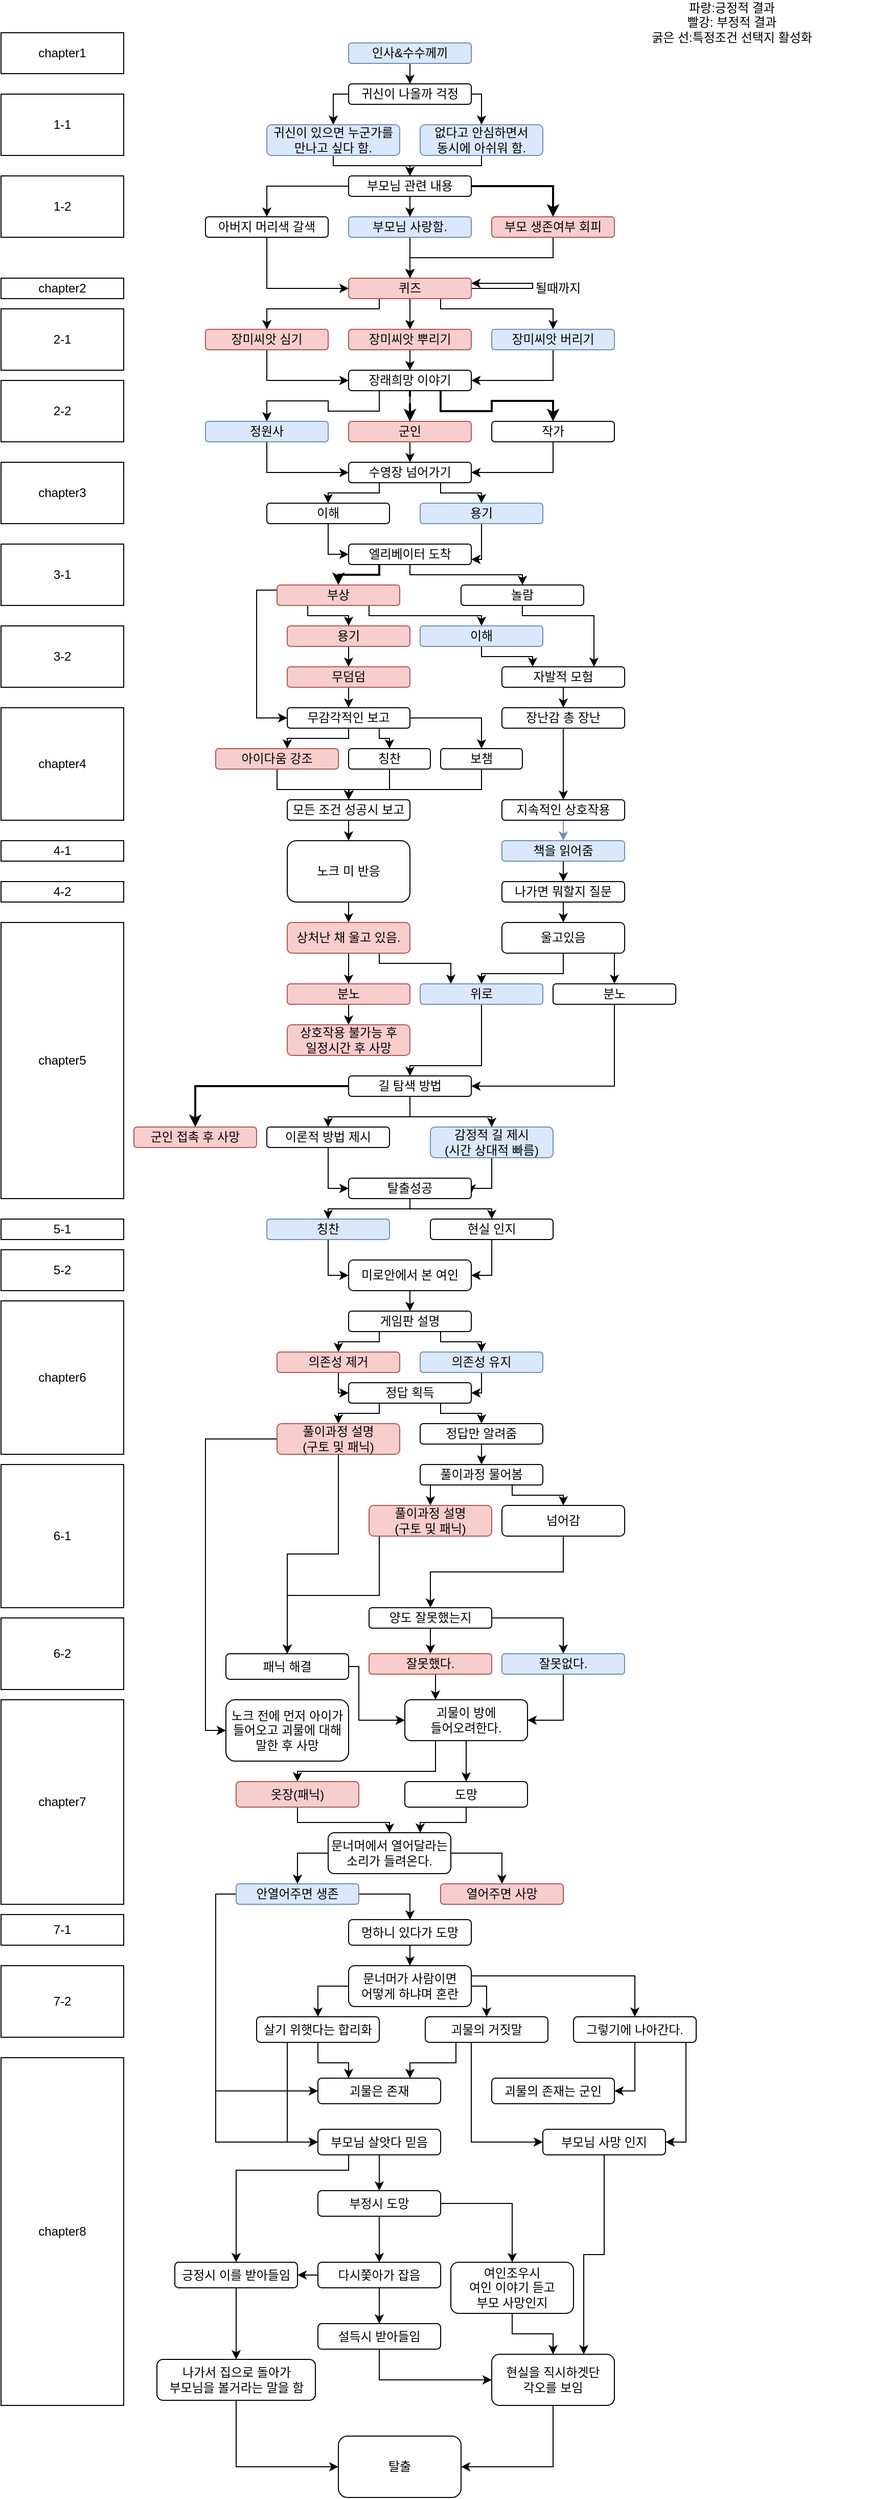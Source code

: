<mxfile version="14.9.1" type="github">
  <diagram id="SqYD3vh8MbYlXdlC_32G" name="Page-1">
    <mxGraphModel dx="1511" dy="726" grid="1" gridSize="10" guides="1" tooltips="1" connect="1" arrows="1" fold="1" page="1" pageScale="1" pageWidth="850" pageHeight="1100" math="0" shadow="0">
      <root>
        <mxCell id="0" />
        <mxCell id="1" parent="0" />
        <mxCell id="OqzS29tU1OrCrxpP4sbA-1" value="chapter1" style="rounded=0;whiteSpace=wrap;html=1;" parent="1" vertex="1">
          <mxGeometry x="-150" y="90" width="120" height="40" as="geometry" />
        </mxCell>
        <mxCell id="OqzS29tU1OrCrxpP4sbA-23" style="edgeStyle=orthogonalEdgeStyle;rounded=0;orthogonalLoop=1;jettySize=auto;html=1;exitX=0.5;exitY=1;exitDx=0;exitDy=0;entryX=0.5;entryY=0;entryDx=0;entryDy=0;" parent="1" source="OqzS29tU1OrCrxpP4sbA-3" target="OqzS29tU1OrCrxpP4sbA-22" edge="1">
          <mxGeometry relative="1" as="geometry" />
        </mxCell>
        <mxCell id="OqzS29tU1OrCrxpP4sbA-3" value="인사&amp;amp;수수께끼" style="rounded=1;whiteSpace=wrap;html=1;fillColor=#dae8fc;strokeColor=#6c8ebf;" parent="1" vertex="1">
          <mxGeometry x="190" y="100" width="120" height="20" as="geometry" />
        </mxCell>
        <mxCell id="OqzS29tU1OrCrxpP4sbA-7" style="edgeStyle=orthogonalEdgeStyle;rounded=0;orthogonalLoop=1;jettySize=auto;html=1;exitX=1;exitY=0.75;exitDx=0;exitDy=0;entryX=1;entryY=0.25;entryDx=0;entryDy=0;" parent="1" source="OqzS29tU1OrCrxpP4sbA-4" target="OqzS29tU1OrCrxpP4sbA-4" edge="1">
          <mxGeometry relative="1" as="geometry">
            <mxPoint x="370" y="340" as="targetPoint" />
            <Array as="points">
              <mxPoint x="310" y="340" />
              <mxPoint x="370" y="340" />
              <mxPoint x="370" y="335" />
            </Array>
          </mxGeometry>
        </mxCell>
        <mxCell id="OqzS29tU1OrCrxpP4sbA-39" style="edgeStyle=orthogonalEdgeStyle;rounded=0;orthogonalLoop=1;jettySize=auto;html=1;exitX=0.5;exitY=1;exitDx=0;exitDy=0;entryX=0.5;entryY=0;entryDx=0;entryDy=0;" parent="1" source="OqzS29tU1OrCrxpP4sbA-4" target="OqzS29tU1OrCrxpP4sbA-6" edge="1">
          <mxGeometry relative="1" as="geometry" />
        </mxCell>
        <mxCell id="OqzS29tU1OrCrxpP4sbA-40" style="edgeStyle=orthogonalEdgeStyle;rounded=0;orthogonalLoop=1;jettySize=auto;html=1;exitX=0.25;exitY=1;exitDx=0;exitDy=0;entryX=0.5;entryY=0;entryDx=0;entryDy=0;" parent="1" source="OqzS29tU1OrCrxpP4sbA-4" target="OqzS29tU1OrCrxpP4sbA-38" edge="1">
          <mxGeometry relative="1" as="geometry">
            <Array as="points">
              <mxPoint x="220" y="360" />
              <mxPoint x="110" y="360" />
            </Array>
          </mxGeometry>
        </mxCell>
        <mxCell id="OqzS29tU1OrCrxpP4sbA-41" style="edgeStyle=orthogonalEdgeStyle;rounded=0;orthogonalLoop=1;jettySize=auto;html=1;exitX=0.75;exitY=1;exitDx=0;exitDy=0;" parent="1" source="OqzS29tU1OrCrxpP4sbA-4" target="OqzS29tU1OrCrxpP4sbA-37" edge="1">
          <mxGeometry relative="1" as="geometry">
            <Array as="points">
              <mxPoint x="280" y="360" />
              <mxPoint x="390" y="360" />
            </Array>
          </mxGeometry>
        </mxCell>
        <mxCell id="OqzS29tU1OrCrxpP4sbA-4" value="퀴즈" style="rounded=1;whiteSpace=wrap;html=1;fillColor=#f8cecc;strokeColor=#b85450;" parent="1" vertex="1">
          <mxGeometry x="190" y="330" width="120" height="20" as="geometry" />
        </mxCell>
        <mxCell id="OqzS29tU1OrCrxpP4sbA-44" style="edgeStyle=orthogonalEdgeStyle;rounded=0;orthogonalLoop=1;jettySize=auto;html=1;exitX=0.5;exitY=1;exitDx=0;exitDy=0;entryX=0.5;entryY=0;entryDx=0;entryDy=0;" parent="1" source="OqzS29tU1OrCrxpP4sbA-6" target="OqzS29tU1OrCrxpP4sbA-42" edge="1">
          <mxGeometry relative="1" as="geometry" />
        </mxCell>
        <mxCell id="OqzS29tU1OrCrxpP4sbA-6" value="장미씨앗 뿌리기" style="rounded=1;whiteSpace=wrap;html=1;fillColor=#f8cecc;strokeColor=#b85450;" parent="1" vertex="1">
          <mxGeometry x="190" y="380" width="120" height="20" as="geometry" />
        </mxCell>
        <mxCell id="OqzS29tU1OrCrxpP4sbA-8" value="될때까지" style="text;html=1;strokeColor=none;fillColor=none;align=center;verticalAlign=middle;whiteSpace=wrap;rounded=0;" parent="1" vertex="1">
          <mxGeometry x="365" y="330" width="60" height="20" as="geometry" />
        </mxCell>
        <mxCell id="OqzS29tU1OrCrxpP4sbA-12" style="edgeStyle=orthogonalEdgeStyle;rounded=0;orthogonalLoop=1;jettySize=auto;html=1;exitX=0.5;exitY=1;exitDx=0;exitDy=0;entryX=0.5;entryY=0;entryDx=0;entryDy=0;" parent="1" source="OqzS29tU1OrCrxpP4sbA-10" target="OqzS29tU1OrCrxpP4sbA-11" edge="1">
          <mxGeometry relative="1" as="geometry" />
        </mxCell>
        <mxCell id="OqzS29tU1OrCrxpP4sbA-14" style="edgeStyle=orthogonalEdgeStyle;rounded=0;orthogonalLoop=1;jettySize=auto;html=1;exitX=0;exitY=0.5;exitDx=0;exitDy=0;entryX=0.5;entryY=0;entryDx=0;entryDy=0;" parent="1" source="OqzS29tU1OrCrxpP4sbA-10" target="OqzS29tU1OrCrxpP4sbA-13" edge="1">
          <mxGeometry relative="1" as="geometry" />
        </mxCell>
        <mxCell id="OqzS29tU1OrCrxpP4sbA-16" style="edgeStyle=orthogonalEdgeStyle;rounded=0;orthogonalLoop=1;jettySize=auto;html=1;exitX=1;exitY=0.5;exitDx=0;exitDy=0;entryX=0.5;entryY=0;entryDx=0;entryDy=0;strokeWidth=2;" parent="1" source="OqzS29tU1OrCrxpP4sbA-10" target="OqzS29tU1OrCrxpP4sbA-15" edge="1">
          <mxGeometry relative="1" as="geometry" />
        </mxCell>
        <mxCell id="OqzS29tU1OrCrxpP4sbA-10" value="부모님 관련 내용" style="rounded=1;whiteSpace=wrap;html=1;" parent="1" vertex="1">
          <mxGeometry x="190" y="230" width="120" height="20" as="geometry" />
        </mxCell>
        <mxCell id="OqzS29tU1OrCrxpP4sbA-34" style="edgeStyle=orthogonalEdgeStyle;rounded=0;orthogonalLoop=1;jettySize=auto;html=1;exitX=0.5;exitY=1;exitDx=0;exitDy=0;entryX=0.5;entryY=0;entryDx=0;entryDy=0;" parent="1" source="OqzS29tU1OrCrxpP4sbA-11" target="OqzS29tU1OrCrxpP4sbA-4" edge="1">
          <mxGeometry relative="1" as="geometry" />
        </mxCell>
        <mxCell id="OqzS29tU1OrCrxpP4sbA-11" value="부모님 사랑함." style="rounded=1;whiteSpace=wrap;html=1;fillColor=#dae8fc;strokeColor=#6c8ebf;" parent="1" vertex="1">
          <mxGeometry x="190" y="270" width="120" height="20" as="geometry" />
        </mxCell>
        <mxCell id="OqzS29tU1OrCrxpP4sbA-35" style="edgeStyle=orthogonalEdgeStyle;rounded=0;orthogonalLoop=1;jettySize=auto;html=1;entryX=0;entryY=0.5;entryDx=0;entryDy=0;" parent="1" source="OqzS29tU1OrCrxpP4sbA-13" target="OqzS29tU1OrCrxpP4sbA-4" edge="1">
          <mxGeometry relative="1" as="geometry">
            <Array as="points">
              <mxPoint x="110" y="340" />
            </Array>
          </mxGeometry>
        </mxCell>
        <mxCell id="OqzS29tU1OrCrxpP4sbA-13" value="아버지 머리색 갈색" style="rounded=1;whiteSpace=wrap;html=1;" parent="1" vertex="1">
          <mxGeometry x="50" y="270" width="120" height="20" as="geometry" />
        </mxCell>
        <mxCell id="OqzS29tU1OrCrxpP4sbA-36" style="edgeStyle=orthogonalEdgeStyle;rounded=0;orthogonalLoop=1;jettySize=auto;html=1;exitX=0.5;exitY=1;exitDx=0;exitDy=0;entryX=0.5;entryY=0;entryDx=0;entryDy=0;" parent="1" source="OqzS29tU1OrCrxpP4sbA-15" target="OqzS29tU1OrCrxpP4sbA-4" edge="1">
          <mxGeometry relative="1" as="geometry" />
        </mxCell>
        <mxCell id="OqzS29tU1OrCrxpP4sbA-15" value="부모 생존여부 회피" style="rounded=1;whiteSpace=wrap;html=1;fillColor=#f8cecc;strokeColor=#b85450;" parent="1" vertex="1">
          <mxGeometry x="330" y="270" width="120" height="20" as="geometry" />
        </mxCell>
        <mxCell id="OqzS29tU1OrCrxpP4sbA-27" style="edgeStyle=orthogonalEdgeStyle;rounded=0;orthogonalLoop=1;jettySize=auto;html=1;exitX=0;exitY=0.5;exitDx=0;exitDy=0;entryX=0.5;entryY=0;entryDx=0;entryDy=0;" parent="1" source="OqzS29tU1OrCrxpP4sbA-22" target="OqzS29tU1OrCrxpP4sbA-25" edge="1">
          <mxGeometry relative="1" as="geometry" />
        </mxCell>
        <mxCell id="OqzS29tU1OrCrxpP4sbA-28" style="edgeStyle=orthogonalEdgeStyle;rounded=0;orthogonalLoop=1;jettySize=auto;html=1;exitX=1;exitY=0.5;exitDx=0;exitDy=0;entryX=0.5;entryY=0;entryDx=0;entryDy=0;" parent="1" source="OqzS29tU1OrCrxpP4sbA-22" target="OqzS29tU1OrCrxpP4sbA-26" edge="1">
          <mxGeometry relative="1" as="geometry" />
        </mxCell>
        <mxCell id="OqzS29tU1OrCrxpP4sbA-22" value="귀신이 나올까 걱정" style="rounded=1;whiteSpace=wrap;html=1;" parent="1" vertex="1">
          <mxGeometry x="190" y="140" width="120" height="20" as="geometry" />
        </mxCell>
        <mxCell id="OqzS29tU1OrCrxpP4sbA-29" style="edgeStyle=orthogonalEdgeStyle;rounded=0;orthogonalLoop=1;jettySize=auto;html=1;exitX=0.5;exitY=1;exitDx=0;exitDy=0;entryX=0.5;entryY=0;entryDx=0;entryDy=0;" parent="1" source="OqzS29tU1OrCrxpP4sbA-25" target="OqzS29tU1OrCrxpP4sbA-10" edge="1">
          <mxGeometry relative="1" as="geometry">
            <Array as="points">
              <mxPoint x="175" y="220" />
              <mxPoint x="250" y="220" />
            </Array>
          </mxGeometry>
        </mxCell>
        <mxCell id="OqzS29tU1OrCrxpP4sbA-25" value="귀신이 있으면 누군가를 만나고 싶다 함." style="rounded=1;whiteSpace=wrap;html=1;fillColor=#dae8fc;strokeColor=#6c8ebf;" parent="1" vertex="1">
          <mxGeometry x="110" y="180" width="130" height="30" as="geometry" />
        </mxCell>
        <mxCell id="OqzS29tU1OrCrxpP4sbA-30" style="edgeStyle=orthogonalEdgeStyle;rounded=0;orthogonalLoop=1;jettySize=auto;html=1;exitX=0.5;exitY=1;exitDx=0;exitDy=0;" parent="1" source="OqzS29tU1OrCrxpP4sbA-26" edge="1">
          <mxGeometry relative="1" as="geometry">
            <mxPoint x="250" y="230" as="targetPoint" />
            <Array as="points">
              <mxPoint x="320" y="220" />
              <mxPoint x="250" y="220" />
            </Array>
          </mxGeometry>
        </mxCell>
        <mxCell id="OqzS29tU1OrCrxpP4sbA-26" value="없다고 안심하면서&lt;br&gt;동시에 아쉬워 함." style="rounded=1;whiteSpace=wrap;html=1;fillColor=#dae8fc;strokeColor=#6c8ebf;" parent="1" vertex="1">
          <mxGeometry x="260" y="180" width="120" height="30" as="geometry" />
        </mxCell>
        <mxCell id="OqzS29tU1OrCrxpP4sbA-32" value="1-1" style="rounded=0;whiteSpace=wrap;html=1;" parent="1" vertex="1">
          <mxGeometry x="-150" y="150" width="120" height="60" as="geometry" />
        </mxCell>
        <mxCell id="OqzS29tU1OrCrxpP4sbA-33" value="1-2" style="rounded=0;whiteSpace=wrap;html=1;" parent="1" vertex="1">
          <mxGeometry x="-150" y="230" width="120" height="60" as="geometry" />
        </mxCell>
        <mxCell id="OqzS29tU1OrCrxpP4sbA-45" style="edgeStyle=orthogonalEdgeStyle;rounded=0;orthogonalLoop=1;jettySize=auto;html=1;exitX=0.5;exitY=1;exitDx=0;exitDy=0;entryX=1;entryY=0.5;entryDx=0;entryDy=0;" parent="1" source="OqzS29tU1OrCrxpP4sbA-37" target="OqzS29tU1OrCrxpP4sbA-42" edge="1">
          <mxGeometry relative="1" as="geometry" />
        </mxCell>
        <mxCell id="OqzS29tU1OrCrxpP4sbA-37" value="장미씨앗 버리기" style="rounded=1;whiteSpace=wrap;html=1;fillColor=#dae8fc;strokeColor=#6c8ebf;" parent="1" vertex="1">
          <mxGeometry x="330" y="380" width="120" height="20" as="geometry" />
        </mxCell>
        <mxCell id="OqzS29tU1OrCrxpP4sbA-43" style="edgeStyle=orthogonalEdgeStyle;rounded=0;orthogonalLoop=1;jettySize=auto;html=1;exitX=0.5;exitY=1;exitDx=0;exitDy=0;entryX=0;entryY=0.5;entryDx=0;entryDy=0;" parent="1" source="OqzS29tU1OrCrxpP4sbA-38" target="OqzS29tU1OrCrxpP4sbA-42" edge="1">
          <mxGeometry relative="1" as="geometry" />
        </mxCell>
        <mxCell id="OqzS29tU1OrCrxpP4sbA-38" value="장미씨앗 심기" style="rounded=1;whiteSpace=wrap;html=1;fillColor=#f8cecc;strokeColor=#b85450;" parent="1" vertex="1">
          <mxGeometry x="50" y="380" width="120" height="20" as="geometry" />
        </mxCell>
        <mxCell id="OqzS29tU1OrCrxpP4sbA-51" style="edgeStyle=orthogonalEdgeStyle;rounded=0;orthogonalLoop=1;jettySize=auto;html=1;exitX=0.25;exitY=1;exitDx=0;exitDy=0;entryX=0.5;entryY=0;entryDx=0;entryDy=0;" parent="1" source="OqzS29tU1OrCrxpP4sbA-42" target="OqzS29tU1OrCrxpP4sbA-48" edge="1">
          <mxGeometry relative="1" as="geometry" />
        </mxCell>
        <mxCell id="OqzS29tU1OrCrxpP4sbA-52" style="edgeStyle=orthogonalEdgeStyle;rounded=0;orthogonalLoop=1;jettySize=auto;html=1;exitX=0.5;exitY=1;exitDx=0;exitDy=0;entryX=0.5;entryY=0;entryDx=0;entryDy=0;" parent="1" source="OqzS29tU1OrCrxpP4sbA-42" target="OqzS29tU1OrCrxpP4sbA-47" edge="1">
          <mxGeometry relative="1" as="geometry" />
        </mxCell>
        <mxCell id="OqzS29tU1OrCrxpP4sbA-53" value="" style="edgeStyle=orthogonalEdgeStyle;rounded=1;orthogonalLoop=1;jettySize=auto;html=1;dashed=1;strokeWidth=2;" parent="1" source="OqzS29tU1OrCrxpP4sbA-42" target="OqzS29tU1OrCrxpP4sbA-47" edge="1">
          <mxGeometry relative="1" as="geometry" />
        </mxCell>
        <mxCell id="OqzS29tU1OrCrxpP4sbA-54" style="edgeStyle=orthogonalEdgeStyle;rounded=0;orthogonalLoop=1;jettySize=auto;html=1;exitX=0.75;exitY=1;exitDx=0;exitDy=0;entryX=0.5;entryY=0;entryDx=0;entryDy=0;strokeWidth=2;" parent="1" source="OqzS29tU1OrCrxpP4sbA-42" target="OqzS29tU1OrCrxpP4sbA-49" edge="1">
          <mxGeometry relative="1" as="geometry" />
        </mxCell>
        <mxCell id="OqzS29tU1OrCrxpP4sbA-42" value="장래희망 이야기" style="rounded=1;whiteSpace=wrap;html=1;" parent="1" vertex="1">
          <mxGeometry x="190" y="420" width="120" height="20" as="geometry" />
        </mxCell>
        <mxCell id="OqzS29tU1OrCrxpP4sbA-60" style="edgeStyle=orthogonalEdgeStyle;rounded=0;orthogonalLoop=1;jettySize=auto;html=1;exitX=0.5;exitY=1;exitDx=0;exitDy=0;entryX=0.5;entryY=0;entryDx=0;entryDy=0;strokeWidth=1;" parent="1" source="OqzS29tU1OrCrxpP4sbA-47" target="OqzS29tU1OrCrxpP4sbA-58" edge="1">
          <mxGeometry relative="1" as="geometry" />
        </mxCell>
        <mxCell id="OqzS29tU1OrCrxpP4sbA-47" value="군인" style="rounded=1;whiteSpace=wrap;html=1;fillColor=#f8cecc;strokeColor=#b85450;" parent="1" vertex="1">
          <mxGeometry x="190" y="470" width="120" height="20" as="geometry" />
        </mxCell>
        <mxCell id="OqzS29tU1OrCrxpP4sbA-61" style="edgeStyle=orthogonalEdgeStyle;rounded=0;orthogonalLoop=1;jettySize=auto;html=1;exitX=0.5;exitY=1;exitDx=0;exitDy=0;entryX=0;entryY=0.5;entryDx=0;entryDy=0;strokeWidth=1;" parent="1" source="OqzS29tU1OrCrxpP4sbA-48" target="OqzS29tU1OrCrxpP4sbA-58" edge="1">
          <mxGeometry relative="1" as="geometry" />
        </mxCell>
        <mxCell id="OqzS29tU1OrCrxpP4sbA-48" value="정원사" style="rounded=1;whiteSpace=wrap;html=1;fillColor=#dae8fc;strokeColor=#6c8ebf;" parent="1" vertex="1">
          <mxGeometry x="50" y="470" width="120" height="20" as="geometry" />
        </mxCell>
        <mxCell id="OqzS29tU1OrCrxpP4sbA-62" style="edgeStyle=orthogonalEdgeStyle;rounded=0;orthogonalLoop=1;jettySize=auto;html=1;exitX=0.5;exitY=1;exitDx=0;exitDy=0;entryX=1;entryY=0.5;entryDx=0;entryDy=0;strokeWidth=1;" parent="1" source="OqzS29tU1OrCrxpP4sbA-49" target="OqzS29tU1OrCrxpP4sbA-58" edge="1">
          <mxGeometry relative="1" as="geometry" />
        </mxCell>
        <mxCell id="OqzS29tU1OrCrxpP4sbA-49" value="작가" style="rounded=1;whiteSpace=wrap;html=1;" parent="1" vertex="1">
          <mxGeometry x="330" y="470" width="120" height="20" as="geometry" />
        </mxCell>
        <mxCell id="OqzS29tU1OrCrxpP4sbA-55" value="파랑:긍정적 결과&lt;br&gt;빨강: 부정적 결과&lt;br&gt;굵은 선:특정조건 선택지 활성화" style="text;html=1;strokeColor=none;fillColor=none;align=center;verticalAlign=middle;whiteSpace=wrap;rounded=0;" parent="1" vertex="1">
          <mxGeometry x="430" y="70" width="270" height="20" as="geometry" />
        </mxCell>
        <mxCell id="OqzS29tU1OrCrxpP4sbA-56" value="2-1" style="rounded=0;whiteSpace=wrap;html=1;" parent="1" vertex="1">
          <mxGeometry x="-150" y="360" width="120" height="60" as="geometry" />
        </mxCell>
        <mxCell id="OqzS29tU1OrCrxpP4sbA-57" value="2-2" style="rounded=0;whiteSpace=wrap;html=1;" parent="1" vertex="1">
          <mxGeometry x="-150" y="430" width="120" height="60" as="geometry" />
        </mxCell>
        <mxCell id="OqzS29tU1OrCrxpP4sbA-65" style="edgeStyle=orthogonalEdgeStyle;rounded=0;orthogonalLoop=1;jettySize=auto;html=1;exitX=0.25;exitY=1;exitDx=0;exitDy=0;entryX=0.5;entryY=0;entryDx=0;entryDy=0;strokeWidth=1;" parent="1" source="OqzS29tU1OrCrxpP4sbA-58" target="OqzS29tU1OrCrxpP4sbA-63" edge="1">
          <mxGeometry relative="1" as="geometry">
            <Array as="points">
              <mxPoint x="220" y="540" />
              <mxPoint x="170" y="540" />
            </Array>
          </mxGeometry>
        </mxCell>
        <mxCell id="OqzS29tU1OrCrxpP4sbA-66" style="edgeStyle=orthogonalEdgeStyle;rounded=0;orthogonalLoop=1;jettySize=auto;html=1;exitX=0.75;exitY=1;exitDx=0;exitDy=0;entryX=0.5;entryY=0;entryDx=0;entryDy=0;strokeWidth=1;" parent="1" source="OqzS29tU1OrCrxpP4sbA-58" target="OqzS29tU1OrCrxpP4sbA-64" edge="1">
          <mxGeometry relative="1" as="geometry">
            <Array as="points">
              <mxPoint x="280" y="540" />
              <mxPoint x="320" y="540" />
            </Array>
          </mxGeometry>
        </mxCell>
        <mxCell id="OqzS29tU1OrCrxpP4sbA-58" value="수영장 넘어가기" style="rounded=1;whiteSpace=wrap;html=1;" parent="1" vertex="1">
          <mxGeometry x="190" y="510" width="120" height="20" as="geometry" />
        </mxCell>
        <mxCell id="OqzS29tU1OrCrxpP4sbA-68" style="edgeStyle=orthogonalEdgeStyle;rounded=0;orthogonalLoop=1;jettySize=auto;html=1;exitX=0.5;exitY=1;exitDx=0;exitDy=0;entryX=0;entryY=0.5;entryDx=0;entryDy=0;strokeWidth=1;" parent="1" source="OqzS29tU1OrCrxpP4sbA-63" target="OqzS29tU1OrCrxpP4sbA-67" edge="1">
          <mxGeometry relative="1" as="geometry">
            <Array as="points">
              <mxPoint x="170" y="600" />
            </Array>
          </mxGeometry>
        </mxCell>
        <mxCell id="OqzS29tU1OrCrxpP4sbA-63" value="이해" style="rounded=1;whiteSpace=wrap;html=1;" parent="1" vertex="1">
          <mxGeometry x="110" y="550" width="120" height="20" as="geometry" />
        </mxCell>
        <mxCell id="OqzS29tU1OrCrxpP4sbA-70" style="edgeStyle=orthogonalEdgeStyle;rounded=0;orthogonalLoop=1;jettySize=auto;html=1;exitX=0.5;exitY=1;exitDx=0;exitDy=0;entryX=1;entryY=0.75;entryDx=0;entryDy=0;strokeWidth=1;" parent="1" source="OqzS29tU1OrCrxpP4sbA-64" target="OqzS29tU1OrCrxpP4sbA-67" edge="1">
          <mxGeometry relative="1" as="geometry">
            <Array as="points">
              <mxPoint x="320" y="605" />
            </Array>
          </mxGeometry>
        </mxCell>
        <mxCell id="OqzS29tU1OrCrxpP4sbA-64" value="용기" style="rounded=1;whiteSpace=wrap;html=1;fillColor=#dae8fc;strokeColor=#6c8ebf;" parent="1" vertex="1">
          <mxGeometry x="260" y="550" width="120" height="20" as="geometry" />
        </mxCell>
        <mxCell id="OqzS29tU1OrCrxpP4sbA-73" style="edgeStyle=orthogonalEdgeStyle;rounded=0;orthogonalLoop=1;jettySize=auto;html=1;exitX=0.25;exitY=1;exitDx=0;exitDy=0;entryX=0.5;entryY=0;entryDx=0;entryDy=0;strokeWidth=2;" parent="1" source="OqzS29tU1OrCrxpP4sbA-67" target="OqzS29tU1OrCrxpP4sbA-72" edge="1">
          <mxGeometry relative="1" as="geometry">
            <Array as="points">
              <mxPoint x="220" y="620" />
              <mxPoint x="180" y="620" />
            </Array>
          </mxGeometry>
        </mxCell>
        <mxCell id="OqzS29tU1OrCrxpP4sbA-75" style="edgeStyle=orthogonalEdgeStyle;rounded=0;orthogonalLoop=1;jettySize=auto;html=1;exitX=0.5;exitY=1;exitDx=0;exitDy=0;entryX=0.5;entryY=0;entryDx=0;entryDy=0;strokeWidth=1;" parent="1" source="OqzS29tU1OrCrxpP4sbA-67" target="OqzS29tU1OrCrxpP4sbA-74" edge="1">
          <mxGeometry relative="1" as="geometry">
            <Array as="points">
              <mxPoint x="250" y="620" />
              <mxPoint x="360" y="620" />
            </Array>
          </mxGeometry>
        </mxCell>
        <mxCell id="OqzS29tU1OrCrxpP4sbA-67" value="엘리베이터 도착" style="rounded=1;whiteSpace=wrap;html=1;" parent="1" vertex="1">
          <mxGeometry x="190" y="590" width="120" height="20" as="geometry" />
        </mxCell>
        <mxCell id="OqzS29tU1OrCrxpP4sbA-81" style="edgeStyle=orthogonalEdgeStyle;rounded=0;orthogonalLoop=1;jettySize=auto;html=1;exitX=0.25;exitY=1;exitDx=0;exitDy=0;entryX=0.5;entryY=0;entryDx=0;entryDy=0;strokeWidth=1;" parent="1" source="OqzS29tU1OrCrxpP4sbA-72" target="OqzS29tU1OrCrxpP4sbA-78" edge="1">
          <mxGeometry relative="1" as="geometry">
            <Array as="points">
              <mxPoint x="150" y="660" />
              <mxPoint x="190" y="660" />
            </Array>
          </mxGeometry>
        </mxCell>
        <mxCell id="OqzS29tU1OrCrxpP4sbA-82" style="edgeStyle=orthogonalEdgeStyle;rounded=0;orthogonalLoop=1;jettySize=auto;html=1;exitX=0.75;exitY=1;exitDx=0;exitDy=0;entryX=0.5;entryY=0;entryDx=0;entryDy=0;strokeWidth=1;" parent="1" source="OqzS29tU1OrCrxpP4sbA-72" target="OqzS29tU1OrCrxpP4sbA-76" edge="1">
          <mxGeometry relative="1" as="geometry">
            <Array as="points">
              <mxPoint x="210" y="660" />
              <mxPoint x="320" y="660" />
            </Array>
          </mxGeometry>
        </mxCell>
        <mxCell id="OqzS29tU1OrCrxpP4sbA-112" style="edgeStyle=orthogonalEdgeStyle;rounded=0;orthogonalLoop=1;jettySize=auto;html=1;exitX=0;exitY=0.25;exitDx=0;exitDy=0;entryX=0;entryY=0.5;entryDx=0;entryDy=0;strokeWidth=1;" parent="1" source="OqzS29tU1OrCrxpP4sbA-72" target="OqzS29tU1OrCrxpP4sbA-90" edge="1">
          <mxGeometry relative="1" as="geometry" />
        </mxCell>
        <mxCell id="OqzS29tU1OrCrxpP4sbA-72" value="부상" style="rounded=1;whiteSpace=wrap;html=1;fillColor=#f8cecc;strokeColor=#b85450;" parent="1" vertex="1">
          <mxGeometry x="120" y="630" width="120" height="20" as="geometry" />
        </mxCell>
        <mxCell id="OqzS29tU1OrCrxpP4sbA-84" style="edgeStyle=orthogonalEdgeStyle;rounded=0;orthogonalLoop=1;jettySize=auto;html=1;exitX=0.5;exitY=1;exitDx=0;exitDy=0;entryX=0.75;entryY=0;entryDx=0;entryDy=0;strokeWidth=1;" parent="1" source="OqzS29tU1OrCrxpP4sbA-74" target="OqzS29tU1OrCrxpP4sbA-83" edge="1">
          <mxGeometry relative="1" as="geometry">
            <Array as="points">
              <mxPoint x="360" y="660" />
              <mxPoint x="430" y="660" />
            </Array>
          </mxGeometry>
        </mxCell>
        <mxCell id="OqzS29tU1OrCrxpP4sbA-74" value="놀람" style="rounded=1;whiteSpace=wrap;html=1;" parent="1" vertex="1">
          <mxGeometry x="300" y="630" width="120" height="20" as="geometry" />
        </mxCell>
        <mxCell id="OqzS29tU1OrCrxpP4sbA-85" style="edgeStyle=orthogonalEdgeStyle;rounded=0;orthogonalLoop=1;jettySize=auto;html=1;exitX=0.5;exitY=1;exitDx=0;exitDy=0;entryX=0.25;entryY=0;entryDx=0;entryDy=0;strokeWidth=1;" parent="1" source="OqzS29tU1OrCrxpP4sbA-76" target="OqzS29tU1OrCrxpP4sbA-83" edge="1">
          <mxGeometry relative="1" as="geometry">
            <Array as="points">
              <mxPoint x="320" y="700" />
              <mxPoint x="370" y="700" />
            </Array>
          </mxGeometry>
        </mxCell>
        <mxCell id="OqzS29tU1OrCrxpP4sbA-76" value="이해" style="rounded=1;whiteSpace=wrap;html=1;fillColor=#dae8fc;strokeColor=#6c8ebf;" parent="1" vertex="1">
          <mxGeometry x="260" y="670" width="120" height="20" as="geometry" />
        </mxCell>
        <mxCell id="OqzS29tU1OrCrxpP4sbA-87" style="edgeStyle=orthogonalEdgeStyle;rounded=0;orthogonalLoop=1;jettySize=auto;html=1;exitX=0.5;exitY=1;exitDx=0;exitDy=0;entryX=0.5;entryY=0;entryDx=0;entryDy=0;strokeWidth=1;" parent="1" source="OqzS29tU1OrCrxpP4sbA-78" target="OqzS29tU1OrCrxpP4sbA-86" edge="1">
          <mxGeometry relative="1" as="geometry" />
        </mxCell>
        <mxCell id="OqzS29tU1OrCrxpP4sbA-78" value="용기" style="rounded=1;whiteSpace=wrap;html=1;fillColor=#f8cecc;strokeColor=#b85450;" parent="1" vertex="1">
          <mxGeometry x="130" y="670" width="120" height="20" as="geometry" />
        </mxCell>
        <mxCell id="OqzS29tU1OrCrxpP4sbA-89" style="edgeStyle=orthogonalEdgeStyle;rounded=0;orthogonalLoop=1;jettySize=auto;html=1;exitX=0.5;exitY=1;exitDx=0;exitDy=0;entryX=0.5;entryY=0;entryDx=0;entryDy=0;strokeWidth=1;" parent="1" source="OqzS29tU1OrCrxpP4sbA-83" target="OqzS29tU1OrCrxpP4sbA-88" edge="1">
          <mxGeometry relative="1" as="geometry" />
        </mxCell>
        <mxCell id="OqzS29tU1OrCrxpP4sbA-83" value="자발적 모험" style="rounded=1;whiteSpace=wrap;html=1;" parent="1" vertex="1">
          <mxGeometry x="340" y="710" width="120" height="20" as="geometry" />
        </mxCell>
        <mxCell id="OqzS29tU1OrCrxpP4sbA-91" style="edgeStyle=orthogonalEdgeStyle;rounded=0;orthogonalLoop=1;jettySize=auto;html=1;exitX=0.5;exitY=1;exitDx=0;exitDy=0;entryX=0.5;entryY=0;entryDx=0;entryDy=0;strokeWidth=1;" parent="1" source="OqzS29tU1OrCrxpP4sbA-86" target="OqzS29tU1OrCrxpP4sbA-90" edge="1">
          <mxGeometry relative="1" as="geometry" />
        </mxCell>
        <mxCell id="OqzS29tU1OrCrxpP4sbA-86" value="무덤덤" style="rounded=1;whiteSpace=wrap;html=1;fillColor=#f8cecc;strokeColor=#b85450;" parent="1" vertex="1">
          <mxGeometry x="130" y="710" width="120" height="20" as="geometry" />
        </mxCell>
        <mxCell id="OqzS29tU1OrCrxpP4sbA-97" style="edgeStyle=orthogonalEdgeStyle;rounded=0;orthogonalLoop=1;jettySize=auto;html=1;exitX=0.5;exitY=1;exitDx=0;exitDy=0;entryX=0.5;entryY=0;entryDx=0;entryDy=0;strokeWidth=1;" parent="1" source="OqzS29tU1OrCrxpP4sbA-88" target="OqzS29tU1OrCrxpP4sbA-96" edge="1">
          <mxGeometry relative="1" as="geometry" />
        </mxCell>
        <mxCell id="OqzS29tU1OrCrxpP4sbA-88" value="장난감 총 장난" style="rounded=1;whiteSpace=wrap;html=1;" parent="1" vertex="1">
          <mxGeometry x="340" y="750" width="120" height="20" as="geometry" />
        </mxCell>
        <mxCell id="OqzS29tU1OrCrxpP4sbA-93" style="edgeStyle=orthogonalEdgeStyle;rounded=0;orthogonalLoop=1;jettySize=auto;html=1;exitX=0.5;exitY=1;exitDx=0;exitDy=0;entryX=0.583;entryY=0;entryDx=0;entryDy=0;entryPerimeter=0;strokeWidth=1;" parent="1" source="OqzS29tU1OrCrxpP4sbA-90" target="OqzS29tU1OrCrxpP4sbA-92" edge="1">
          <mxGeometry relative="1" as="geometry">
            <Array as="points">
              <mxPoint x="190" y="780" />
              <mxPoint x="130" y="780" />
            </Array>
          </mxGeometry>
        </mxCell>
        <mxCell id="OqzS29tU1OrCrxpP4sbA-95" style="edgeStyle=orthogonalEdgeStyle;rounded=0;orthogonalLoop=1;jettySize=auto;html=1;exitX=0.75;exitY=1;exitDx=0;exitDy=0;strokeWidth=1;" parent="1" source="OqzS29tU1OrCrxpP4sbA-90" target="OqzS29tU1OrCrxpP4sbA-94" edge="1">
          <mxGeometry relative="1" as="geometry">
            <Array as="points">
              <mxPoint x="220" y="780" />
              <mxPoint x="230" y="780" />
            </Array>
          </mxGeometry>
        </mxCell>
        <mxCell id="OqzS29tU1OrCrxpP4sbA-103" style="edgeStyle=orthogonalEdgeStyle;rounded=0;orthogonalLoop=1;jettySize=auto;html=1;exitX=1;exitY=0.5;exitDx=0;exitDy=0;entryX=0.5;entryY=0;entryDx=0;entryDy=0;strokeWidth=1;" parent="1" source="OqzS29tU1OrCrxpP4sbA-90" target="OqzS29tU1OrCrxpP4sbA-102" edge="1">
          <mxGeometry relative="1" as="geometry" />
        </mxCell>
        <mxCell id="OqzS29tU1OrCrxpP4sbA-90" value="무감각적인 보고" style="rounded=1;whiteSpace=wrap;html=1;" parent="1" vertex="1">
          <mxGeometry x="130" y="750" width="120" height="20" as="geometry" />
        </mxCell>
        <mxCell id="OqzS29tU1OrCrxpP4sbA-99" style="edgeStyle=orthogonalEdgeStyle;rounded=0;orthogonalLoop=1;jettySize=auto;html=1;exitX=0.5;exitY=1;exitDx=0;exitDy=0;entryX=0.5;entryY=0;entryDx=0;entryDy=0;strokeWidth=1;" parent="1" source="OqzS29tU1OrCrxpP4sbA-92" target="OqzS29tU1OrCrxpP4sbA-98" edge="1">
          <mxGeometry relative="1" as="geometry" />
        </mxCell>
        <mxCell id="OqzS29tU1OrCrxpP4sbA-92" value="아이다움 강조" style="rounded=1;whiteSpace=wrap;html=1;fillColor=#f8cecc;strokeColor=#b85450;" parent="1" vertex="1">
          <mxGeometry x="60" y="790" width="120" height="20" as="geometry" />
        </mxCell>
        <mxCell id="OqzS29tU1OrCrxpP4sbA-100" style="edgeStyle=orthogonalEdgeStyle;rounded=0;orthogonalLoop=1;jettySize=auto;html=1;exitX=0.5;exitY=1;exitDx=0;exitDy=0;strokeWidth=1;" parent="1" source="OqzS29tU1OrCrxpP4sbA-94" edge="1">
          <mxGeometry relative="1" as="geometry">
            <mxPoint x="190" y="840" as="targetPoint" />
          </mxGeometry>
        </mxCell>
        <mxCell id="OqzS29tU1OrCrxpP4sbA-94" value="칭찬" style="rounded=1;whiteSpace=wrap;html=1;" parent="1" vertex="1">
          <mxGeometry x="190" y="790" width="80" height="20" as="geometry" />
        </mxCell>
        <mxCell id="OqzS29tU1OrCrxpP4sbA-113" style="edgeStyle=orthogonalEdgeStyle;rounded=0;orthogonalLoop=1;jettySize=auto;html=1;exitX=0.5;exitY=1;exitDx=0;exitDy=0;entryX=0.5;entryY=0;entryDx=0;entryDy=0;strokeWidth=1;fillColor=#dae8fc;strokeColor=#6c8ebf;" parent="1" source="OqzS29tU1OrCrxpP4sbA-96" target="OqzS29tU1OrCrxpP4sbA-111" edge="1">
          <mxGeometry relative="1" as="geometry" />
        </mxCell>
        <mxCell id="OqzS29tU1OrCrxpP4sbA-96" value="지속적인 상호작용" style="rounded=1;whiteSpace=wrap;html=1;" parent="1" vertex="1">
          <mxGeometry x="340" y="840" width="120" height="20" as="geometry" />
        </mxCell>
        <mxCell id="OqzS29tU1OrCrxpP4sbA-110" style="edgeStyle=orthogonalEdgeStyle;rounded=0;orthogonalLoop=1;jettySize=auto;html=1;exitX=0.5;exitY=1;exitDx=0;exitDy=0;entryX=0.5;entryY=0;entryDx=0;entryDy=0;strokeWidth=1;" parent="1" source="OqzS29tU1OrCrxpP4sbA-98" target="OqzS29tU1OrCrxpP4sbA-109" edge="1">
          <mxGeometry relative="1" as="geometry" />
        </mxCell>
        <mxCell id="OqzS29tU1OrCrxpP4sbA-98" value="모든 조건 성공시 보고" style="rounded=1;whiteSpace=wrap;html=1;" parent="1" vertex="1">
          <mxGeometry x="130" y="840" width="120" height="20" as="geometry" />
        </mxCell>
        <mxCell id="OqzS29tU1OrCrxpP4sbA-104" style="edgeStyle=orthogonalEdgeStyle;rounded=0;orthogonalLoop=1;jettySize=auto;html=1;exitX=0.5;exitY=1;exitDx=0;exitDy=0;entryX=0.5;entryY=0;entryDx=0;entryDy=0;strokeWidth=1;" parent="1" source="OqzS29tU1OrCrxpP4sbA-102" target="OqzS29tU1OrCrxpP4sbA-98" edge="1">
          <mxGeometry relative="1" as="geometry">
            <Array as="points">
              <mxPoint x="320" y="830" />
              <mxPoint x="190" y="830" />
            </Array>
          </mxGeometry>
        </mxCell>
        <mxCell id="OqzS29tU1OrCrxpP4sbA-102" value="보챔" style="rounded=1;whiteSpace=wrap;html=1;" parent="1" vertex="1">
          <mxGeometry x="280" y="790" width="80" height="20" as="geometry" />
        </mxCell>
        <mxCell id="OqzS29tU1OrCrxpP4sbA-105" value="3-1" style="rounded=0;whiteSpace=wrap;html=1;" parent="1" vertex="1">
          <mxGeometry x="-150" y="590" width="120" height="60" as="geometry" />
        </mxCell>
        <mxCell id="OqzS29tU1OrCrxpP4sbA-107" value="3-2" style="rounded=0;whiteSpace=wrap;html=1;" parent="1" vertex="1">
          <mxGeometry x="-150" y="670" width="120" height="60" as="geometry" />
        </mxCell>
        <mxCell id="OqzS29tU1OrCrxpP4sbA-121" style="edgeStyle=orthogonalEdgeStyle;rounded=0;orthogonalLoop=1;jettySize=auto;html=1;exitX=0.5;exitY=1;exitDx=0;exitDy=0;entryX=0.5;entryY=0;entryDx=0;entryDy=0;strokeWidth=1;" parent="1" source="OqzS29tU1OrCrxpP4sbA-109" target="OqzS29tU1OrCrxpP4sbA-120" edge="1">
          <mxGeometry relative="1" as="geometry" />
        </mxCell>
        <mxCell id="OqzS29tU1OrCrxpP4sbA-109" value="노크 미 반응" style="rounded=1;whiteSpace=wrap;html=1;" parent="1" vertex="1">
          <mxGeometry x="130" y="880" width="120" height="60" as="geometry" />
        </mxCell>
        <mxCell id="OqzS29tU1OrCrxpP4sbA-117" style="edgeStyle=orthogonalEdgeStyle;rounded=0;orthogonalLoop=1;jettySize=auto;html=1;exitX=0.5;exitY=1;exitDx=0;exitDy=0;entryX=0.5;entryY=0;entryDx=0;entryDy=0;strokeWidth=1;" parent="1" source="OqzS29tU1OrCrxpP4sbA-111" target="OqzS29tU1OrCrxpP4sbA-116" edge="1">
          <mxGeometry relative="1" as="geometry" />
        </mxCell>
        <mxCell id="OqzS29tU1OrCrxpP4sbA-111" value="책을 읽어줌" style="rounded=1;whiteSpace=wrap;html=1;fillColor=#dae8fc;strokeColor=#6c8ebf;" parent="1" vertex="1">
          <mxGeometry x="340" y="880" width="120" height="20" as="geometry" />
        </mxCell>
        <mxCell id="OqzS29tU1OrCrxpP4sbA-115" value="4-1" style="rounded=0;whiteSpace=wrap;html=1;" parent="1" vertex="1">
          <mxGeometry x="-150" y="880" width="120" height="20" as="geometry" />
        </mxCell>
        <mxCell id="OqzS29tU1OrCrxpP4sbA-133" style="edgeStyle=orthogonalEdgeStyle;rounded=0;orthogonalLoop=1;jettySize=auto;html=1;exitX=0.5;exitY=1;exitDx=0;exitDy=0;entryX=0.5;entryY=0;entryDx=0;entryDy=0;strokeWidth=1;" parent="1" source="OqzS29tU1OrCrxpP4sbA-116" target="OqzS29tU1OrCrxpP4sbA-122" edge="1">
          <mxGeometry relative="1" as="geometry" />
        </mxCell>
        <mxCell id="OqzS29tU1OrCrxpP4sbA-116" value="나가면 뭐할지 질문" style="rounded=1;whiteSpace=wrap;html=1;" parent="1" vertex="1">
          <mxGeometry x="340" y="920" width="120" height="20" as="geometry" />
        </mxCell>
        <mxCell id="OqzS29tU1OrCrxpP4sbA-118" value="4-2" style="rounded=0;whiteSpace=wrap;html=1;" parent="1" vertex="1">
          <mxGeometry x="-150" y="920" width="120" height="20" as="geometry" />
        </mxCell>
        <mxCell id="OqzS29tU1OrCrxpP4sbA-128" style="edgeStyle=orthogonalEdgeStyle;rounded=0;orthogonalLoop=1;jettySize=auto;html=1;exitX=0.75;exitY=1;exitDx=0;exitDy=0;entryX=0.25;entryY=0;entryDx=0;entryDy=0;strokeWidth=1;" parent="1" source="OqzS29tU1OrCrxpP4sbA-120" target="OqzS29tU1OrCrxpP4sbA-123" edge="1">
          <mxGeometry relative="1" as="geometry">
            <Array as="points">
              <mxPoint x="220" y="1000" />
              <mxPoint x="290" y="1000" />
            </Array>
          </mxGeometry>
        </mxCell>
        <mxCell id="OqzS29tU1OrCrxpP4sbA-129" style="edgeStyle=orthogonalEdgeStyle;rounded=0;orthogonalLoop=1;jettySize=auto;html=1;exitX=0.5;exitY=1;exitDx=0;exitDy=0;entryX=0.5;entryY=0;entryDx=0;entryDy=0;strokeWidth=1;" parent="1" source="OqzS29tU1OrCrxpP4sbA-120" target="OqzS29tU1OrCrxpP4sbA-127" edge="1">
          <mxGeometry relative="1" as="geometry" />
        </mxCell>
        <mxCell id="OqzS29tU1OrCrxpP4sbA-120" value="상처난 채 울고 있음." style="rounded=1;whiteSpace=wrap;html=1;fillColor=#f8cecc;strokeColor=#b85450;" parent="1" vertex="1">
          <mxGeometry x="130" y="960" width="120" height="30" as="geometry" />
        </mxCell>
        <mxCell id="OqzS29tU1OrCrxpP4sbA-125" style="edgeStyle=orthogonalEdgeStyle;rounded=0;orthogonalLoop=1;jettySize=auto;html=1;exitX=0.5;exitY=1;exitDx=0;exitDy=0;entryX=0.5;entryY=0;entryDx=0;entryDy=0;strokeWidth=1;" parent="1" source="OqzS29tU1OrCrxpP4sbA-122" target="OqzS29tU1OrCrxpP4sbA-123" edge="1">
          <mxGeometry relative="1" as="geometry" />
        </mxCell>
        <mxCell id="OqzS29tU1OrCrxpP4sbA-134" style="edgeStyle=orthogonalEdgeStyle;rounded=0;orthogonalLoop=1;jettySize=auto;html=1;exitX=0.75;exitY=1;exitDx=0;exitDy=0;entryX=0.5;entryY=0;entryDx=0;entryDy=0;strokeWidth=1;" parent="1" source="OqzS29tU1OrCrxpP4sbA-122" target="OqzS29tU1OrCrxpP4sbA-132" edge="1">
          <mxGeometry relative="1" as="geometry" />
        </mxCell>
        <mxCell id="OqzS29tU1OrCrxpP4sbA-122" value="울고있음" style="rounded=1;whiteSpace=wrap;html=1;" parent="1" vertex="1">
          <mxGeometry x="340" y="960" width="120" height="30" as="geometry" />
        </mxCell>
        <mxCell id="OqzS29tU1OrCrxpP4sbA-139" style="edgeStyle=orthogonalEdgeStyle;rounded=0;orthogonalLoop=1;jettySize=auto;html=1;exitX=0.5;exitY=1;exitDx=0;exitDy=0;entryX=0.5;entryY=0;entryDx=0;entryDy=0;strokeWidth=1;" parent="1" source="OqzS29tU1OrCrxpP4sbA-123" target="OqzS29tU1OrCrxpP4sbA-138" edge="1">
          <mxGeometry relative="1" as="geometry">
            <Array as="points">
              <mxPoint x="320" y="1100" />
              <mxPoint x="250" y="1100" />
            </Array>
          </mxGeometry>
        </mxCell>
        <mxCell id="OqzS29tU1OrCrxpP4sbA-123" value="위로" style="rounded=1;whiteSpace=wrap;html=1;fillColor=#dae8fc;strokeColor=#6c8ebf;" parent="1" vertex="1">
          <mxGeometry x="260" y="1020" width="120" height="20" as="geometry" />
        </mxCell>
        <mxCell id="OqzS29tU1OrCrxpP4sbA-131" style="edgeStyle=orthogonalEdgeStyle;rounded=0;orthogonalLoop=1;jettySize=auto;html=1;exitX=0.5;exitY=1;exitDx=0;exitDy=0;entryX=0.5;entryY=0;entryDx=0;entryDy=0;strokeWidth=1;" parent="1" source="OqzS29tU1OrCrxpP4sbA-127" target="OqzS29tU1OrCrxpP4sbA-130" edge="1">
          <mxGeometry relative="1" as="geometry" />
        </mxCell>
        <mxCell id="OqzS29tU1OrCrxpP4sbA-127" value="분노" style="rounded=1;whiteSpace=wrap;html=1;fillColor=#f8cecc;strokeColor=#b85450;" parent="1" vertex="1">
          <mxGeometry x="130" y="1020" width="120" height="20" as="geometry" />
        </mxCell>
        <mxCell id="OqzS29tU1OrCrxpP4sbA-130" value="상호작용 불가능 후&lt;br&gt;일정시간 후 사망" style="rounded=1;whiteSpace=wrap;html=1;fillColor=#f8cecc;strokeColor=#b85450;" parent="1" vertex="1">
          <mxGeometry x="130" y="1060" width="120" height="30" as="geometry" />
        </mxCell>
        <mxCell id="OqzS29tU1OrCrxpP4sbA-140" style="edgeStyle=orthogonalEdgeStyle;rounded=0;orthogonalLoop=1;jettySize=auto;html=1;exitX=0.5;exitY=1;exitDx=0;exitDy=0;entryX=1;entryY=0.5;entryDx=0;entryDy=0;strokeWidth=1;" parent="1" source="OqzS29tU1OrCrxpP4sbA-132" target="OqzS29tU1OrCrxpP4sbA-138" edge="1">
          <mxGeometry relative="1" as="geometry" />
        </mxCell>
        <mxCell id="OqzS29tU1OrCrxpP4sbA-132" value="분노" style="rounded=1;whiteSpace=wrap;html=1;" parent="1" vertex="1">
          <mxGeometry x="390" y="1020" width="120" height="20" as="geometry" />
        </mxCell>
        <mxCell id="OqzS29tU1OrCrxpP4sbA-149" style="edgeStyle=orthogonalEdgeStyle;rounded=0;orthogonalLoop=1;jettySize=auto;html=1;exitX=0.5;exitY=1;exitDx=0;exitDy=0;entryX=0;entryY=0.5;entryDx=0;entryDy=0;strokeWidth=1;" parent="1" source="OqzS29tU1OrCrxpP4sbA-135" target="OqzS29tU1OrCrxpP4sbA-148" edge="1">
          <mxGeometry relative="1" as="geometry" />
        </mxCell>
        <mxCell id="OqzS29tU1OrCrxpP4sbA-135" value="이론적 방법 제시" style="rounded=1;whiteSpace=wrap;html=1;" parent="1" vertex="1">
          <mxGeometry x="110" y="1160" width="120" height="20" as="geometry" />
        </mxCell>
        <mxCell id="OqzS29tU1OrCrxpP4sbA-150" style="edgeStyle=orthogonalEdgeStyle;rounded=0;orthogonalLoop=1;jettySize=auto;html=1;exitX=0.5;exitY=1;exitDx=0;exitDy=0;entryX=1;entryY=0.75;entryDx=0;entryDy=0;strokeWidth=1;" parent="1" source="OqzS29tU1OrCrxpP4sbA-136" target="OqzS29tU1OrCrxpP4sbA-148" edge="1">
          <mxGeometry relative="1" as="geometry">
            <Array as="points">
              <mxPoint x="330" y="1220" />
              <mxPoint x="310" y="1220" />
            </Array>
          </mxGeometry>
        </mxCell>
        <mxCell id="OqzS29tU1OrCrxpP4sbA-136" value="감정적 길 제시&lt;br&gt;(시간 상대적 빠름)" style="rounded=1;whiteSpace=wrap;html=1;fillColor=#dae8fc;strokeColor=#6c8ebf;" parent="1" vertex="1">
          <mxGeometry x="270" y="1160" width="120" height="30" as="geometry" />
        </mxCell>
        <mxCell id="OqzS29tU1OrCrxpP4sbA-141" style="edgeStyle=orthogonalEdgeStyle;rounded=0;orthogonalLoop=1;jettySize=auto;html=1;exitX=0.5;exitY=1;exitDx=0;exitDy=0;entryX=0.5;entryY=0;entryDx=0;entryDy=0;strokeWidth=1;" parent="1" source="OqzS29tU1OrCrxpP4sbA-138" target="OqzS29tU1OrCrxpP4sbA-135" edge="1">
          <mxGeometry relative="1" as="geometry" />
        </mxCell>
        <mxCell id="OqzS29tU1OrCrxpP4sbA-142" style="edgeStyle=orthogonalEdgeStyle;rounded=0;orthogonalLoop=1;jettySize=auto;html=1;exitX=0.5;exitY=1;exitDx=0;exitDy=0;entryX=0.5;entryY=0;entryDx=0;entryDy=0;strokeWidth=1;" parent="1" source="OqzS29tU1OrCrxpP4sbA-138" target="OqzS29tU1OrCrxpP4sbA-136" edge="1">
          <mxGeometry relative="1" as="geometry" />
        </mxCell>
        <mxCell id="tgxsQZOPiLLYyXiotx0C-3" style="edgeStyle=orthogonalEdgeStyle;rounded=0;orthogonalLoop=1;jettySize=auto;html=1;exitX=0;exitY=0.5;exitDx=0;exitDy=0;strokeWidth=2;" edge="1" parent="1" source="OqzS29tU1OrCrxpP4sbA-138" target="tgxsQZOPiLLYyXiotx0C-2">
          <mxGeometry relative="1" as="geometry" />
        </mxCell>
        <mxCell id="OqzS29tU1OrCrxpP4sbA-138" value="길 탐색 방법" style="rounded=1;whiteSpace=wrap;html=1;" parent="1" vertex="1">
          <mxGeometry x="190" y="1110" width="120" height="20" as="geometry" />
        </mxCell>
        <mxCell id="OqzS29tU1OrCrxpP4sbA-144" value="chapter5" style="rounded=0;whiteSpace=wrap;html=1;" parent="1" vertex="1">
          <mxGeometry x="-150" y="960" width="120" height="270" as="geometry" />
        </mxCell>
        <mxCell id="OqzS29tU1OrCrxpP4sbA-145" value="chapter2" style="rounded=0;whiteSpace=wrap;html=1;" parent="1" vertex="1">
          <mxGeometry x="-150" y="330" width="120" height="20" as="geometry" />
        </mxCell>
        <mxCell id="OqzS29tU1OrCrxpP4sbA-146" value="chapter3" style="rounded=0;whiteSpace=wrap;html=1;" parent="1" vertex="1">
          <mxGeometry x="-150" y="510" width="120" height="60" as="geometry" />
        </mxCell>
        <mxCell id="OqzS29tU1OrCrxpP4sbA-147" value="chapter4" style="rounded=0;whiteSpace=wrap;html=1;" parent="1" vertex="1">
          <mxGeometry x="-150" y="750" width="120" height="110" as="geometry" />
        </mxCell>
        <mxCell id="OqzS29tU1OrCrxpP4sbA-153" style="edgeStyle=orthogonalEdgeStyle;rounded=0;orthogonalLoop=1;jettySize=auto;html=1;exitX=0.5;exitY=1;exitDx=0;exitDy=0;entryX=0.5;entryY=0;entryDx=0;entryDy=0;strokeWidth=1;" parent="1" source="OqzS29tU1OrCrxpP4sbA-148" target="OqzS29tU1OrCrxpP4sbA-151" edge="1">
          <mxGeometry relative="1" as="geometry">
            <Array as="points">
              <mxPoint x="250" y="1240" />
              <mxPoint x="170" y="1240" />
            </Array>
          </mxGeometry>
        </mxCell>
        <mxCell id="OqzS29tU1OrCrxpP4sbA-154" style="edgeStyle=orthogonalEdgeStyle;rounded=0;orthogonalLoop=1;jettySize=auto;html=1;exitX=0.5;exitY=1;exitDx=0;exitDy=0;entryX=0.5;entryY=0;entryDx=0;entryDy=0;strokeWidth=1;" parent="1" source="OqzS29tU1OrCrxpP4sbA-148" target="OqzS29tU1OrCrxpP4sbA-152" edge="1">
          <mxGeometry relative="1" as="geometry">
            <Array as="points">
              <mxPoint x="250" y="1240" />
              <mxPoint x="330" y="1240" />
            </Array>
          </mxGeometry>
        </mxCell>
        <mxCell id="OqzS29tU1OrCrxpP4sbA-148" value="탈출성공" style="rounded=1;whiteSpace=wrap;html=1;" parent="1" vertex="1">
          <mxGeometry x="190" y="1210" width="120" height="20" as="geometry" />
        </mxCell>
        <mxCell id="OqzS29tU1OrCrxpP4sbA-158" style="edgeStyle=orthogonalEdgeStyle;rounded=0;orthogonalLoop=1;jettySize=auto;html=1;exitX=0.5;exitY=1;exitDx=0;exitDy=0;entryX=0;entryY=0.5;entryDx=0;entryDy=0;strokeWidth=1;" parent="1" source="OqzS29tU1OrCrxpP4sbA-151" target="OqzS29tU1OrCrxpP4sbA-157" edge="1">
          <mxGeometry relative="1" as="geometry" />
        </mxCell>
        <mxCell id="OqzS29tU1OrCrxpP4sbA-151" value="칭찬" style="rounded=1;whiteSpace=wrap;html=1;fillColor=#dae8fc;strokeColor=#6c8ebf;" parent="1" vertex="1">
          <mxGeometry x="110" y="1250" width="120" height="20" as="geometry" />
        </mxCell>
        <mxCell id="OqzS29tU1OrCrxpP4sbA-159" style="edgeStyle=orthogonalEdgeStyle;rounded=0;orthogonalLoop=1;jettySize=auto;html=1;exitX=0.5;exitY=1;exitDx=0;exitDy=0;entryX=1;entryY=0.5;entryDx=0;entryDy=0;strokeWidth=1;" parent="1" source="OqzS29tU1OrCrxpP4sbA-152" target="OqzS29tU1OrCrxpP4sbA-157" edge="1">
          <mxGeometry relative="1" as="geometry" />
        </mxCell>
        <mxCell id="OqzS29tU1OrCrxpP4sbA-152" value="현실 인지" style="rounded=1;whiteSpace=wrap;html=1;" parent="1" vertex="1">
          <mxGeometry x="270" y="1250" width="120" height="20" as="geometry" />
        </mxCell>
        <mxCell id="OqzS29tU1OrCrxpP4sbA-155" value="5-1" style="rounded=0;whiteSpace=wrap;html=1;" parent="1" vertex="1">
          <mxGeometry x="-150" y="1250" width="120" height="20" as="geometry" />
        </mxCell>
        <mxCell id="OqzS29tU1OrCrxpP4sbA-156" value="5-2" style="rounded=0;whiteSpace=wrap;html=1;" parent="1" vertex="1">
          <mxGeometry x="-150" y="1280" width="120" height="40" as="geometry" />
        </mxCell>
        <mxCell id="OqzS29tU1OrCrxpP4sbA-161" style="edgeStyle=orthogonalEdgeStyle;rounded=0;orthogonalLoop=1;jettySize=auto;html=1;exitX=0.5;exitY=1;exitDx=0;exitDy=0;entryX=0.5;entryY=0;entryDx=0;entryDy=0;strokeWidth=1;" parent="1" source="OqzS29tU1OrCrxpP4sbA-157" target="OqzS29tU1OrCrxpP4sbA-160" edge="1">
          <mxGeometry relative="1" as="geometry" />
        </mxCell>
        <mxCell id="OqzS29tU1OrCrxpP4sbA-157" value="미로안에서 본 여인" style="rounded=1;whiteSpace=wrap;html=1;" parent="1" vertex="1">
          <mxGeometry x="190" y="1290" width="120" height="30" as="geometry" />
        </mxCell>
        <mxCell id="OqzS29tU1OrCrxpP4sbA-164" style="edgeStyle=orthogonalEdgeStyle;rounded=0;orthogonalLoop=1;jettySize=auto;html=1;exitX=0.25;exitY=1;exitDx=0;exitDy=0;entryX=0.5;entryY=0;entryDx=0;entryDy=0;strokeWidth=1;" parent="1" source="OqzS29tU1OrCrxpP4sbA-160" target="OqzS29tU1OrCrxpP4sbA-162" edge="1">
          <mxGeometry relative="1" as="geometry">
            <Array as="points">
              <mxPoint x="220" y="1370" />
              <mxPoint x="180" y="1370" />
            </Array>
          </mxGeometry>
        </mxCell>
        <mxCell id="OqzS29tU1OrCrxpP4sbA-165" style="edgeStyle=orthogonalEdgeStyle;rounded=0;orthogonalLoop=1;jettySize=auto;html=1;exitX=0.75;exitY=1;exitDx=0;exitDy=0;entryX=0.5;entryY=0;entryDx=0;entryDy=0;strokeWidth=1;" parent="1" source="OqzS29tU1OrCrxpP4sbA-160" target="OqzS29tU1OrCrxpP4sbA-163" edge="1">
          <mxGeometry relative="1" as="geometry">
            <Array as="points">
              <mxPoint x="280" y="1370" />
              <mxPoint x="320" y="1370" />
            </Array>
          </mxGeometry>
        </mxCell>
        <mxCell id="OqzS29tU1OrCrxpP4sbA-160" value="게임판 설명" style="rounded=1;whiteSpace=wrap;html=1;" parent="1" vertex="1">
          <mxGeometry x="190" y="1340" width="120" height="20" as="geometry" />
        </mxCell>
        <mxCell id="OqzS29tU1OrCrxpP4sbA-167" style="edgeStyle=orthogonalEdgeStyle;rounded=0;orthogonalLoop=1;jettySize=auto;html=1;exitX=0.5;exitY=1;exitDx=0;exitDy=0;entryX=0;entryY=0.5;entryDx=0;entryDy=0;strokeWidth=1;" parent="1" source="OqzS29tU1OrCrxpP4sbA-162" target="OqzS29tU1OrCrxpP4sbA-166" edge="1">
          <mxGeometry relative="1" as="geometry">
            <Array as="points">
              <mxPoint x="180" y="1420" />
            </Array>
          </mxGeometry>
        </mxCell>
        <mxCell id="OqzS29tU1OrCrxpP4sbA-162" value="의존성 제거" style="rounded=1;whiteSpace=wrap;html=1;fillColor=#f8cecc;strokeColor=#b85450;" parent="1" vertex="1">
          <mxGeometry x="120" y="1380" width="120" height="20" as="geometry" />
        </mxCell>
        <mxCell id="OqzS29tU1OrCrxpP4sbA-168" style="edgeStyle=orthogonalEdgeStyle;rounded=0;orthogonalLoop=1;jettySize=auto;html=1;exitX=0.5;exitY=1;exitDx=0;exitDy=0;entryX=1;entryY=0.5;entryDx=0;entryDy=0;strokeWidth=1;" parent="1" source="OqzS29tU1OrCrxpP4sbA-163" target="OqzS29tU1OrCrxpP4sbA-166" edge="1">
          <mxGeometry relative="1" as="geometry">
            <Array as="points">
              <mxPoint x="320" y="1420" />
            </Array>
          </mxGeometry>
        </mxCell>
        <mxCell id="OqzS29tU1OrCrxpP4sbA-163" value="의존성 유지" style="rounded=1;whiteSpace=wrap;html=1;fillColor=#dae8fc;strokeColor=#6c8ebf;" parent="1" vertex="1">
          <mxGeometry x="260" y="1380" width="120" height="20" as="geometry" />
        </mxCell>
        <mxCell id="OqzS29tU1OrCrxpP4sbA-171" style="edgeStyle=orthogonalEdgeStyle;rounded=0;orthogonalLoop=1;jettySize=auto;html=1;exitX=0.25;exitY=1;exitDx=0;exitDy=0;entryX=0.5;entryY=0;entryDx=0;entryDy=0;strokeWidth=1;" parent="1" source="OqzS29tU1OrCrxpP4sbA-166" target="OqzS29tU1OrCrxpP4sbA-169" edge="1">
          <mxGeometry relative="1" as="geometry">
            <Array as="points">
              <mxPoint x="220" y="1440" />
              <mxPoint x="180" y="1440" />
            </Array>
          </mxGeometry>
        </mxCell>
        <mxCell id="OqzS29tU1OrCrxpP4sbA-172" style="edgeStyle=orthogonalEdgeStyle;rounded=0;orthogonalLoop=1;jettySize=auto;html=1;exitX=0.75;exitY=1;exitDx=0;exitDy=0;entryX=0.5;entryY=0;entryDx=0;entryDy=0;strokeWidth=1;" parent="1" source="OqzS29tU1OrCrxpP4sbA-166" target="OqzS29tU1OrCrxpP4sbA-170" edge="1">
          <mxGeometry relative="1" as="geometry">
            <Array as="points">
              <mxPoint x="280" y="1440" />
              <mxPoint x="320" y="1440" />
            </Array>
          </mxGeometry>
        </mxCell>
        <mxCell id="OqzS29tU1OrCrxpP4sbA-166" value="정답 획득" style="rounded=1;whiteSpace=wrap;html=1;" parent="1" vertex="1">
          <mxGeometry x="190" y="1410" width="120" height="20" as="geometry" />
        </mxCell>
        <mxCell id="OqzS29tU1OrCrxpP4sbA-175" style="edgeStyle=orthogonalEdgeStyle;rounded=0;orthogonalLoop=1;jettySize=auto;html=1;exitX=0.5;exitY=1;exitDx=0;exitDy=0;entryX=0.5;entryY=0;entryDx=0;entryDy=0;strokeWidth=1;" parent="1" source="OqzS29tU1OrCrxpP4sbA-169" target="OqzS29tU1OrCrxpP4sbA-174" edge="1">
          <mxGeometry relative="1" as="geometry" />
        </mxCell>
        <mxCell id="OqzS29tU1OrCrxpP4sbA-198" style="edgeStyle=orthogonalEdgeStyle;rounded=0;orthogonalLoop=1;jettySize=auto;html=1;exitX=0;exitY=0.5;exitDx=0;exitDy=0;entryX=0;entryY=0.5;entryDx=0;entryDy=0;strokeWidth=1;" parent="1" source="OqzS29tU1OrCrxpP4sbA-169" target="OqzS29tU1OrCrxpP4sbA-197" edge="1">
          <mxGeometry relative="1" as="geometry" />
        </mxCell>
        <mxCell id="OqzS29tU1OrCrxpP4sbA-169" value="풀이과정 설명&lt;br&gt;(구토 및 패닉)" style="rounded=1;whiteSpace=wrap;html=1;fillColor=#f8cecc;strokeColor=#b85450;" parent="1" vertex="1">
          <mxGeometry x="120" y="1450" width="120" height="30" as="geometry" />
        </mxCell>
        <mxCell id="OqzS29tU1OrCrxpP4sbA-178" style="edgeStyle=orthogonalEdgeStyle;rounded=0;orthogonalLoop=1;jettySize=auto;html=1;exitX=0.5;exitY=1;exitDx=0;exitDy=0;entryX=0.5;entryY=0;entryDx=0;entryDy=0;strokeWidth=1;" parent="1" source="OqzS29tU1OrCrxpP4sbA-170" target="OqzS29tU1OrCrxpP4sbA-176" edge="1">
          <mxGeometry relative="1" as="geometry" />
        </mxCell>
        <mxCell id="OqzS29tU1OrCrxpP4sbA-170" value="정답만 알려줌" style="rounded=1;whiteSpace=wrap;html=1;" parent="1" vertex="1">
          <mxGeometry x="260" y="1450" width="120" height="20" as="geometry" />
        </mxCell>
        <mxCell id="OqzS29tU1OrCrxpP4sbA-173" value="chapter6" style="rounded=0;whiteSpace=wrap;html=1;" parent="1" vertex="1">
          <mxGeometry x="-150" y="1330" width="120" height="150" as="geometry" />
        </mxCell>
        <mxCell id="OqzS29tU1OrCrxpP4sbA-201" style="edgeStyle=orthogonalEdgeStyle;rounded=0;orthogonalLoop=1;jettySize=auto;html=1;exitX=1;exitY=0.5;exitDx=0;exitDy=0;entryX=0;entryY=0.5;entryDx=0;entryDy=0;strokeWidth=1;" parent="1" source="OqzS29tU1OrCrxpP4sbA-174" target="OqzS29tU1OrCrxpP4sbA-200" edge="1">
          <mxGeometry relative="1" as="geometry">
            <Array as="points">
              <mxPoint x="200" y="1688" />
              <mxPoint x="200" y="1740" />
            </Array>
          </mxGeometry>
        </mxCell>
        <mxCell id="OqzS29tU1OrCrxpP4sbA-174" value="패닉 해결" style="rounded=1;whiteSpace=wrap;html=1;" parent="1" vertex="1">
          <mxGeometry x="70" y="1675" width="120" height="25" as="geometry" />
        </mxCell>
        <mxCell id="OqzS29tU1OrCrxpP4sbA-181" style="edgeStyle=orthogonalEdgeStyle;rounded=0;orthogonalLoop=1;jettySize=auto;html=1;exitX=0.25;exitY=1;exitDx=0;exitDy=0;entryX=0.5;entryY=0;entryDx=0;entryDy=0;strokeWidth=1;" parent="1" source="OqzS29tU1OrCrxpP4sbA-176" target="OqzS29tU1OrCrxpP4sbA-179" edge="1">
          <mxGeometry relative="1" as="geometry" />
        </mxCell>
        <mxCell id="OqzS29tU1OrCrxpP4sbA-182" style="edgeStyle=orthogonalEdgeStyle;rounded=0;orthogonalLoop=1;jettySize=auto;html=1;exitX=0.75;exitY=1;exitDx=0;exitDy=0;entryX=0.5;entryY=0;entryDx=0;entryDy=0;strokeWidth=1;" parent="1" source="OqzS29tU1OrCrxpP4sbA-176" target="OqzS29tU1OrCrxpP4sbA-180" edge="1">
          <mxGeometry relative="1" as="geometry">
            <Array as="points">
              <mxPoint x="350" y="1520" />
              <mxPoint x="400" y="1520" />
            </Array>
          </mxGeometry>
        </mxCell>
        <mxCell id="OqzS29tU1OrCrxpP4sbA-176" value="풀이과정 물어봄" style="rounded=1;whiteSpace=wrap;html=1;" parent="1" vertex="1">
          <mxGeometry x="260" y="1490" width="120" height="20" as="geometry" />
        </mxCell>
        <mxCell id="OqzS29tU1OrCrxpP4sbA-183" style="edgeStyle=orthogonalEdgeStyle;rounded=0;orthogonalLoop=1;jettySize=auto;html=1;exitX=0.5;exitY=1;exitDx=0;exitDy=0;entryX=0.5;entryY=0;entryDx=0;entryDy=0;strokeWidth=1;" parent="1" source="OqzS29tU1OrCrxpP4sbA-179" target="OqzS29tU1OrCrxpP4sbA-174" edge="1">
          <mxGeometry relative="1" as="geometry">
            <Array as="points">
              <mxPoint x="220" y="1560" />
              <mxPoint x="220" y="1618" />
              <mxPoint x="130" y="1618" />
            </Array>
          </mxGeometry>
        </mxCell>
        <mxCell id="OqzS29tU1OrCrxpP4sbA-179" value="풀이과정 설명&lt;br&gt;(구토 및 패닉)" style="rounded=1;whiteSpace=wrap;html=1;fillColor=#f8cecc;strokeColor=#b85450;" parent="1" vertex="1">
          <mxGeometry x="210" y="1530" width="120" height="30" as="geometry" />
        </mxCell>
        <mxCell id="OqzS29tU1OrCrxpP4sbA-188" style="edgeStyle=orthogonalEdgeStyle;rounded=0;orthogonalLoop=1;jettySize=auto;html=1;exitX=0.5;exitY=1;exitDx=0;exitDy=0;entryX=0.5;entryY=0;entryDx=0;entryDy=0;strokeWidth=1;" parent="1" source="OqzS29tU1OrCrxpP4sbA-180" target="OqzS29tU1OrCrxpP4sbA-187" edge="1">
          <mxGeometry relative="1" as="geometry" />
        </mxCell>
        <mxCell id="OqzS29tU1OrCrxpP4sbA-180" value="넘어감" style="rounded=1;whiteSpace=wrap;html=1;" parent="1" vertex="1">
          <mxGeometry x="340" y="1530" width="120" height="30" as="geometry" />
        </mxCell>
        <mxCell id="OqzS29tU1OrCrxpP4sbA-184" value="6-1" style="rounded=0;whiteSpace=wrap;html=1;" parent="1" vertex="1">
          <mxGeometry x="-150" y="1490" width="120" height="140" as="geometry" />
        </mxCell>
        <mxCell id="OqzS29tU1OrCrxpP4sbA-186" value="6-2" style="rounded=0;whiteSpace=wrap;html=1;" parent="1" vertex="1">
          <mxGeometry x="-150" y="1640" width="120" height="70" as="geometry" />
        </mxCell>
        <mxCell id="OqzS29tU1OrCrxpP4sbA-194" style="edgeStyle=orthogonalEdgeStyle;rounded=0;orthogonalLoop=1;jettySize=auto;html=1;exitX=0.5;exitY=1;exitDx=0;exitDy=0;entryX=0.5;entryY=0;entryDx=0;entryDy=0;strokeWidth=1;" parent="1" source="OqzS29tU1OrCrxpP4sbA-187" target="OqzS29tU1OrCrxpP4sbA-191" edge="1">
          <mxGeometry relative="1" as="geometry" />
        </mxCell>
        <mxCell id="OqzS29tU1OrCrxpP4sbA-195" style="edgeStyle=orthogonalEdgeStyle;rounded=0;orthogonalLoop=1;jettySize=auto;html=1;exitX=1;exitY=0.5;exitDx=0;exitDy=0;entryX=0.5;entryY=0;entryDx=0;entryDy=0;strokeWidth=1;" parent="1" source="OqzS29tU1OrCrxpP4sbA-187" target="OqzS29tU1OrCrxpP4sbA-192" edge="1">
          <mxGeometry relative="1" as="geometry" />
        </mxCell>
        <mxCell id="OqzS29tU1OrCrxpP4sbA-187" value="양도 잘못했는지" style="rounded=1;whiteSpace=wrap;html=1;" parent="1" vertex="1">
          <mxGeometry x="210" y="1630" width="120" height="20" as="geometry" />
        </mxCell>
        <mxCell id="OqzS29tU1OrCrxpP4sbA-202" style="edgeStyle=orthogonalEdgeStyle;rounded=0;orthogonalLoop=1;jettySize=auto;html=1;exitX=0.5;exitY=1;exitDx=0;exitDy=0;entryX=0.25;entryY=0;entryDx=0;entryDy=0;strokeWidth=1;" parent="1" source="OqzS29tU1OrCrxpP4sbA-191" target="OqzS29tU1OrCrxpP4sbA-200" edge="1">
          <mxGeometry relative="1" as="geometry" />
        </mxCell>
        <mxCell id="OqzS29tU1OrCrxpP4sbA-191" value="잘못했다." style="rounded=1;whiteSpace=wrap;html=1;fillColor=#f8cecc;strokeColor=#b85450;" parent="1" vertex="1">
          <mxGeometry x="210" y="1675" width="120" height="20" as="geometry" />
        </mxCell>
        <mxCell id="OqzS29tU1OrCrxpP4sbA-203" style="edgeStyle=orthogonalEdgeStyle;rounded=0;orthogonalLoop=1;jettySize=auto;html=1;exitX=0.5;exitY=1;exitDx=0;exitDy=0;entryX=1;entryY=0.5;entryDx=0;entryDy=0;strokeWidth=1;" parent="1" source="OqzS29tU1OrCrxpP4sbA-192" target="OqzS29tU1OrCrxpP4sbA-200" edge="1">
          <mxGeometry relative="1" as="geometry" />
        </mxCell>
        <mxCell id="OqzS29tU1OrCrxpP4sbA-192" value="잘못없다." style="rounded=1;whiteSpace=wrap;html=1;fillColor=#dae8fc;strokeColor=#6c8ebf;" parent="1" vertex="1">
          <mxGeometry x="340" y="1675" width="120" height="20" as="geometry" />
        </mxCell>
        <mxCell id="OqzS29tU1OrCrxpP4sbA-197" value="노크 전에 먼저 아이가 들어오고 괴물에 대해 말한 후 사망" style="rounded=1;whiteSpace=wrap;html=1;" parent="1" vertex="1">
          <mxGeometry x="70" y="1720" width="120" height="60" as="geometry" />
        </mxCell>
        <mxCell id="OqzS29tU1OrCrxpP4sbA-206" style="edgeStyle=orthogonalEdgeStyle;rounded=0;orthogonalLoop=1;jettySize=auto;html=1;exitX=0.25;exitY=1;exitDx=0;exitDy=0;entryX=0.5;entryY=0;entryDx=0;entryDy=0;strokeWidth=1;" parent="1" source="OqzS29tU1OrCrxpP4sbA-200" target="OqzS29tU1OrCrxpP4sbA-205" edge="1">
          <mxGeometry relative="1" as="geometry">
            <Array as="points">
              <mxPoint x="275" y="1790" />
              <mxPoint x="140" y="1790" />
            </Array>
          </mxGeometry>
        </mxCell>
        <mxCell id="OqzS29tU1OrCrxpP4sbA-208" style="edgeStyle=orthogonalEdgeStyle;rounded=0;orthogonalLoop=1;jettySize=auto;html=1;exitX=0.5;exitY=1;exitDx=0;exitDy=0;entryX=0.5;entryY=0;entryDx=0;entryDy=0;strokeWidth=1;" parent="1" source="OqzS29tU1OrCrxpP4sbA-200" target="OqzS29tU1OrCrxpP4sbA-207" edge="1">
          <mxGeometry relative="1" as="geometry" />
        </mxCell>
        <mxCell id="OqzS29tU1OrCrxpP4sbA-200" value="괴물이 방에 &lt;br&gt;들어오려한다." style="rounded=1;whiteSpace=wrap;html=1;" parent="1" vertex="1">
          <mxGeometry x="245" y="1720" width="120" height="40" as="geometry" />
        </mxCell>
        <mxCell id="OqzS29tU1OrCrxpP4sbA-210" style="edgeStyle=orthogonalEdgeStyle;rounded=0;orthogonalLoop=1;jettySize=auto;html=1;exitX=0.5;exitY=1;exitDx=0;exitDy=0;entryX=0.5;entryY=0;entryDx=0;entryDy=0;strokeWidth=1;" parent="1" source="OqzS29tU1OrCrxpP4sbA-205" target="OqzS29tU1OrCrxpP4sbA-209" edge="1">
          <mxGeometry relative="1" as="geometry">
            <Array as="points">
              <mxPoint x="140" y="1840" />
              <mxPoint x="230" y="1840" />
            </Array>
          </mxGeometry>
        </mxCell>
        <mxCell id="OqzS29tU1OrCrxpP4sbA-205" value="옷장(패닉)" style="rounded=1;whiteSpace=wrap;html=1;fillColor=#f8cecc;strokeColor=#b85450;" parent="1" vertex="1">
          <mxGeometry x="80" y="1800" width="120" height="25" as="geometry" />
        </mxCell>
        <mxCell id="OqzS29tU1OrCrxpP4sbA-211" style="edgeStyle=orthogonalEdgeStyle;rounded=0;orthogonalLoop=1;jettySize=auto;html=1;exitX=0.5;exitY=1;exitDx=0;exitDy=0;entryX=0.75;entryY=0;entryDx=0;entryDy=0;strokeWidth=1;" parent="1" source="OqzS29tU1OrCrxpP4sbA-207" target="OqzS29tU1OrCrxpP4sbA-209" edge="1">
          <mxGeometry relative="1" as="geometry">
            <Array as="points">
              <mxPoint x="305" y="1840" />
              <mxPoint x="260" y="1840" />
            </Array>
          </mxGeometry>
        </mxCell>
        <mxCell id="OqzS29tU1OrCrxpP4sbA-207" value="도망" style="rounded=1;whiteSpace=wrap;html=1;" parent="1" vertex="1">
          <mxGeometry x="245" y="1800" width="120" height="25" as="geometry" />
        </mxCell>
        <mxCell id="tTpm-1QGPxnCkIWcTd6X-23" style="edgeStyle=orthogonalEdgeStyle;rounded=0;orthogonalLoop=1;jettySize=auto;html=1;exitX=1;exitY=0.5;exitDx=0;exitDy=0;entryX=0.5;entryY=0;entryDx=0;entryDy=0;" parent="1" source="OqzS29tU1OrCrxpP4sbA-209" target="tTpm-1QGPxnCkIWcTd6X-21" edge="1">
          <mxGeometry relative="1" as="geometry" />
        </mxCell>
        <mxCell id="tTpm-1QGPxnCkIWcTd6X-24" style="edgeStyle=orthogonalEdgeStyle;rounded=0;orthogonalLoop=1;jettySize=auto;html=1;exitX=0;exitY=0.5;exitDx=0;exitDy=0;entryX=0.5;entryY=0;entryDx=0;entryDy=0;" parent="1" source="OqzS29tU1OrCrxpP4sbA-209" target="tTpm-1QGPxnCkIWcTd6X-20" edge="1">
          <mxGeometry relative="1" as="geometry" />
        </mxCell>
        <mxCell id="OqzS29tU1OrCrxpP4sbA-209" value="문너머에서 열어달라는&lt;br&gt;소리가 들려온다." style="rounded=1;whiteSpace=wrap;html=1;" parent="1" vertex="1">
          <mxGeometry x="170" y="1850" width="120" height="40" as="geometry" />
        </mxCell>
        <mxCell id="OqzS29tU1OrCrxpP4sbA-216" value="chapter7" style="rounded=0;whiteSpace=wrap;html=1;" parent="1" vertex="1">
          <mxGeometry x="-150" y="1720" width="120" height="200" as="geometry" />
        </mxCell>
        <mxCell id="OqzS29tU1OrCrxpP4sbA-220" style="edgeStyle=orthogonalEdgeStyle;rounded=0;orthogonalLoop=1;jettySize=auto;html=1;exitX=0;exitY=0.5;exitDx=0;exitDy=0;strokeWidth=1;" parent="1" source="OqzS29tU1OrCrxpP4sbA-217" target="OqzS29tU1OrCrxpP4sbA-219" edge="1">
          <mxGeometry relative="1" as="geometry" />
        </mxCell>
        <mxCell id="OqzS29tU1OrCrxpP4sbA-222" style="edgeStyle=orthogonalEdgeStyle;rounded=0;orthogonalLoop=1;jettySize=auto;html=1;exitX=1;exitY=0.5;exitDx=0;exitDy=0;entryX=0.5;entryY=0;entryDx=0;entryDy=0;strokeWidth=1;" parent="1" source="OqzS29tU1OrCrxpP4sbA-217" target="OqzS29tU1OrCrxpP4sbA-221" edge="1">
          <mxGeometry relative="1" as="geometry" />
        </mxCell>
        <mxCell id="tTpm-1QGPxnCkIWcTd6X-3" style="edgeStyle=orthogonalEdgeStyle;rounded=0;orthogonalLoop=1;jettySize=auto;html=1;exitX=1;exitY=0.25;exitDx=0;exitDy=0;entryX=0.5;entryY=0;entryDx=0;entryDy=0;" parent="1" source="OqzS29tU1OrCrxpP4sbA-217" target="tTpm-1QGPxnCkIWcTd6X-2" edge="1">
          <mxGeometry relative="1" as="geometry" />
        </mxCell>
        <mxCell id="OqzS29tU1OrCrxpP4sbA-217" value="문너머가 사람이면 &lt;br&gt;어떻게 하냐며 혼란" style="rounded=1;whiteSpace=wrap;html=1;" parent="1" vertex="1">
          <mxGeometry x="190" y="1980" width="120" height="40" as="geometry" />
        </mxCell>
        <mxCell id="tTpm-1QGPxnCkIWcTd6X-13" style="edgeStyle=orthogonalEdgeStyle;rounded=0;orthogonalLoop=1;jettySize=auto;html=1;exitX=0.5;exitY=1;exitDx=0;exitDy=0;entryX=0.25;entryY=0;entryDx=0;entryDy=0;" parent="1" source="OqzS29tU1OrCrxpP4sbA-219" target="tTpm-1QGPxnCkIWcTd6X-10" edge="1">
          <mxGeometry relative="1" as="geometry" />
        </mxCell>
        <mxCell id="tTpm-1QGPxnCkIWcTd6X-19" style="edgeStyle=orthogonalEdgeStyle;rounded=0;orthogonalLoop=1;jettySize=auto;html=1;exitX=0.25;exitY=1;exitDx=0;exitDy=0;entryX=0;entryY=0.5;entryDx=0;entryDy=0;" parent="1" source="OqzS29tU1OrCrxpP4sbA-219" target="tTpm-1QGPxnCkIWcTd6X-14" edge="1">
          <mxGeometry relative="1" as="geometry" />
        </mxCell>
        <mxCell id="OqzS29tU1OrCrxpP4sbA-219" value="살기 위햇다는 합리화" style="rounded=1;whiteSpace=wrap;html=1;" parent="1" vertex="1">
          <mxGeometry x="100" y="2030" width="120" height="25" as="geometry" />
        </mxCell>
        <mxCell id="tTpm-1QGPxnCkIWcTd6X-12" style="edgeStyle=orthogonalEdgeStyle;rounded=0;orthogonalLoop=1;jettySize=auto;html=1;exitX=0.25;exitY=1;exitDx=0;exitDy=0;entryX=0.75;entryY=0;entryDx=0;entryDy=0;" parent="1" source="OqzS29tU1OrCrxpP4sbA-221" target="tTpm-1QGPxnCkIWcTd6X-10" edge="1">
          <mxGeometry relative="1" as="geometry" />
        </mxCell>
        <mxCell id="tTpm-1QGPxnCkIWcTd6X-18" style="edgeStyle=orthogonalEdgeStyle;rounded=0;orthogonalLoop=1;jettySize=auto;html=1;exitX=0.5;exitY=1;exitDx=0;exitDy=0;entryX=0;entryY=0.5;entryDx=0;entryDy=0;" parent="1" source="OqzS29tU1OrCrxpP4sbA-221" target="tTpm-1QGPxnCkIWcTd6X-15" edge="1">
          <mxGeometry relative="1" as="geometry">
            <Array as="points">
              <mxPoint x="310" y="2055" />
              <mxPoint x="310" y="2153" />
            </Array>
          </mxGeometry>
        </mxCell>
        <mxCell id="OqzS29tU1OrCrxpP4sbA-221" value="괴물의 거짓말" style="rounded=1;whiteSpace=wrap;html=1;" parent="1" vertex="1">
          <mxGeometry x="265" y="2030" width="120" height="25" as="geometry" />
        </mxCell>
        <mxCell id="tTpm-1QGPxnCkIWcTd6X-1" value="7-1" style="rounded=0;whiteSpace=wrap;html=1;" parent="1" vertex="1">
          <mxGeometry x="-150" y="1930" width="120" height="30" as="geometry" />
        </mxCell>
        <mxCell id="tTpm-1QGPxnCkIWcTd6X-11" style="edgeStyle=orthogonalEdgeStyle;rounded=0;orthogonalLoop=1;jettySize=auto;html=1;exitX=0.5;exitY=1;exitDx=0;exitDy=0;entryX=1;entryY=0.5;entryDx=0;entryDy=0;" parent="1" source="tTpm-1QGPxnCkIWcTd6X-2" target="tTpm-1QGPxnCkIWcTd6X-9" edge="1">
          <mxGeometry relative="1" as="geometry" />
        </mxCell>
        <mxCell id="tTpm-1QGPxnCkIWcTd6X-17" style="edgeStyle=orthogonalEdgeStyle;rounded=0;orthogonalLoop=1;jettySize=auto;html=1;exitX=0.75;exitY=1;exitDx=0;exitDy=0;entryX=1;entryY=0.5;entryDx=0;entryDy=0;" parent="1" source="tTpm-1QGPxnCkIWcTd6X-2" target="tTpm-1QGPxnCkIWcTd6X-15" edge="1">
          <mxGeometry relative="1" as="geometry">
            <Array as="points">
              <mxPoint x="520" y="2055" />
              <mxPoint x="520" y="2152" />
            </Array>
          </mxGeometry>
        </mxCell>
        <mxCell id="tTpm-1QGPxnCkIWcTd6X-2" value="그렇기에 나아간다." style="rounded=1;whiteSpace=wrap;html=1;" parent="1" vertex="1">
          <mxGeometry x="410" y="2030" width="120" height="25" as="geometry" />
        </mxCell>
        <mxCell id="tTpm-1QGPxnCkIWcTd6X-6" style="edgeStyle=orthogonalEdgeStyle;rounded=0;orthogonalLoop=1;jettySize=auto;html=1;exitX=0.5;exitY=1;exitDx=0;exitDy=0;entryX=0.5;entryY=0;entryDx=0;entryDy=0;" parent="1" source="tTpm-1QGPxnCkIWcTd6X-4" target="OqzS29tU1OrCrxpP4sbA-217" edge="1">
          <mxGeometry relative="1" as="geometry" />
        </mxCell>
        <mxCell id="tTpm-1QGPxnCkIWcTd6X-4" value="멍하니 있다가 도망" style="rounded=1;whiteSpace=wrap;html=1;" parent="1" vertex="1">
          <mxGeometry x="190" y="1935" width="120" height="25" as="geometry" />
        </mxCell>
        <mxCell id="tTpm-1QGPxnCkIWcTd6X-7" value="7-2" style="rounded=0;whiteSpace=wrap;html=1;" parent="1" vertex="1">
          <mxGeometry x="-150" y="1980" width="120" height="70" as="geometry" />
        </mxCell>
        <mxCell id="tTpm-1QGPxnCkIWcTd6X-8" value="chapter8" style="rounded=0;whiteSpace=wrap;html=1;" parent="1" vertex="1">
          <mxGeometry x="-150" y="2070" width="120" height="340" as="geometry" />
        </mxCell>
        <mxCell id="tTpm-1QGPxnCkIWcTd6X-9" value="괴물의 존재는 군인" style="rounded=1;whiteSpace=wrap;html=1;" parent="1" vertex="1">
          <mxGeometry x="330" y="2090" width="120" height="25" as="geometry" />
        </mxCell>
        <mxCell id="tTpm-1QGPxnCkIWcTd6X-10" value="괴물은 존재" style="rounded=1;whiteSpace=wrap;html=1;" parent="1" vertex="1">
          <mxGeometry x="160" y="2090" width="120" height="25" as="geometry" />
        </mxCell>
        <mxCell id="tTpm-1QGPxnCkIWcTd6X-29" style="edgeStyle=orthogonalEdgeStyle;rounded=0;orthogonalLoop=1;jettySize=auto;html=1;exitX=0.5;exitY=1;exitDx=0;exitDy=0;entryX=0.5;entryY=0;entryDx=0;entryDy=0;" parent="1" source="tTpm-1QGPxnCkIWcTd6X-14" target="tTpm-1QGPxnCkIWcTd6X-28" edge="1">
          <mxGeometry relative="1" as="geometry" />
        </mxCell>
        <mxCell id="tTpm-1QGPxnCkIWcTd6X-31" style="edgeStyle=orthogonalEdgeStyle;rounded=0;orthogonalLoop=1;jettySize=auto;html=1;exitX=0.25;exitY=1;exitDx=0;exitDy=0;entryX=0.5;entryY=0;entryDx=0;entryDy=0;" parent="1" source="tTpm-1QGPxnCkIWcTd6X-14" target="tTpm-1QGPxnCkIWcTd6X-30" edge="1">
          <mxGeometry relative="1" as="geometry">
            <Array as="points">
              <mxPoint x="190" y="2180" />
              <mxPoint x="80" y="2180" />
            </Array>
          </mxGeometry>
        </mxCell>
        <mxCell id="tTpm-1QGPxnCkIWcTd6X-14" value="부모님 살앗다 믿음" style="rounded=1;whiteSpace=wrap;html=1;" parent="1" vertex="1">
          <mxGeometry x="160" y="2140" width="120" height="25" as="geometry" />
        </mxCell>
        <mxCell id="tTpm-1QGPxnCkIWcTd6X-44" style="edgeStyle=orthogonalEdgeStyle;rounded=0;orthogonalLoop=1;jettySize=auto;html=1;exitX=0.5;exitY=1;exitDx=0;exitDy=0;entryX=0.75;entryY=0;entryDx=0;entryDy=0;" parent="1" source="tTpm-1QGPxnCkIWcTd6X-15" target="tTpm-1QGPxnCkIWcTd6X-41" edge="1">
          <mxGeometry relative="1" as="geometry" />
        </mxCell>
        <mxCell id="tTpm-1QGPxnCkIWcTd6X-15" value="부모님 사망 인지" style="rounded=1;whiteSpace=wrap;html=1;" parent="1" vertex="1">
          <mxGeometry x="380" y="2140" width="120" height="25" as="geometry" />
        </mxCell>
        <mxCell id="tTpm-1QGPxnCkIWcTd6X-25" style="edgeStyle=orthogonalEdgeStyle;rounded=0;orthogonalLoop=1;jettySize=auto;html=1;exitX=1;exitY=0.5;exitDx=0;exitDy=0;" parent="1" source="tTpm-1QGPxnCkIWcTd6X-20" target="tTpm-1QGPxnCkIWcTd6X-4" edge="1">
          <mxGeometry relative="1" as="geometry" />
        </mxCell>
        <mxCell id="tTpm-1QGPxnCkIWcTd6X-26" style="edgeStyle=orthogonalEdgeStyle;rounded=0;orthogonalLoop=1;jettySize=auto;html=1;exitX=0;exitY=0.5;exitDx=0;exitDy=0;entryX=0;entryY=0.5;entryDx=0;entryDy=0;" parent="1" source="tTpm-1QGPxnCkIWcTd6X-20" target="tTpm-1QGPxnCkIWcTd6X-10" edge="1">
          <mxGeometry relative="1" as="geometry" />
        </mxCell>
        <mxCell id="tTpm-1QGPxnCkIWcTd6X-27" style="edgeStyle=orthogonalEdgeStyle;rounded=0;orthogonalLoop=1;jettySize=auto;html=1;exitX=0;exitY=0.5;exitDx=0;exitDy=0;entryX=0;entryY=0.5;entryDx=0;entryDy=0;" parent="1" source="tTpm-1QGPxnCkIWcTd6X-20" target="tTpm-1QGPxnCkIWcTd6X-14" edge="1">
          <mxGeometry relative="1" as="geometry" />
        </mxCell>
        <mxCell id="tTpm-1QGPxnCkIWcTd6X-20" value="안열어주면 생존" style="rounded=1;whiteSpace=wrap;html=1;fillColor=#dae8fc;strokeColor=#6c8ebf;" parent="1" vertex="1">
          <mxGeometry x="80" y="1900" width="120" height="20" as="geometry" />
        </mxCell>
        <mxCell id="tTpm-1QGPxnCkIWcTd6X-21" value="열어주면 사망" style="rounded=1;whiteSpace=wrap;html=1;fillColor=#f8cecc;strokeColor=#b85450;" parent="1" vertex="1">
          <mxGeometry x="280" y="1900" width="120" height="20" as="geometry" />
        </mxCell>
        <mxCell id="tTpm-1QGPxnCkIWcTd6X-34" style="edgeStyle=orthogonalEdgeStyle;rounded=0;orthogonalLoop=1;jettySize=auto;html=1;exitX=0.5;exitY=1;exitDx=0;exitDy=0;entryX=0.5;entryY=0;entryDx=0;entryDy=0;" parent="1" source="tTpm-1QGPxnCkIWcTd6X-28" target="tTpm-1QGPxnCkIWcTd6X-32" edge="1">
          <mxGeometry relative="1" as="geometry" />
        </mxCell>
        <mxCell id="tTpm-1QGPxnCkIWcTd6X-36" style="edgeStyle=orthogonalEdgeStyle;rounded=0;orthogonalLoop=1;jettySize=auto;html=1;exitX=1;exitY=0.5;exitDx=0;exitDy=0;entryX=0.5;entryY=0;entryDx=0;entryDy=0;" parent="1" source="tTpm-1QGPxnCkIWcTd6X-28" target="tTpm-1QGPxnCkIWcTd6X-35" edge="1">
          <mxGeometry relative="1" as="geometry" />
        </mxCell>
        <mxCell id="tTpm-1QGPxnCkIWcTd6X-28" value="부정시 도망" style="rounded=1;whiteSpace=wrap;html=1;" parent="1" vertex="1">
          <mxGeometry x="160" y="2200" width="120" height="25" as="geometry" />
        </mxCell>
        <mxCell id="tTpm-1QGPxnCkIWcTd6X-38" style="edgeStyle=orthogonalEdgeStyle;rounded=0;orthogonalLoop=1;jettySize=auto;html=1;exitX=0.5;exitY=1;exitDx=0;exitDy=0;entryX=0.5;entryY=0;entryDx=0;entryDy=0;" parent="1" source="tTpm-1QGPxnCkIWcTd6X-30" target="tTpm-1QGPxnCkIWcTd6X-37" edge="1">
          <mxGeometry relative="1" as="geometry" />
        </mxCell>
        <mxCell id="tTpm-1QGPxnCkIWcTd6X-30" value="긍정시 이를 받아들임" style="rounded=1;whiteSpace=wrap;html=1;" parent="1" vertex="1">
          <mxGeometry x="20" y="2270" width="120" height="25" as="geometry" />
        </mxCell>
        <mxCell id="tTpm-1QGPxnCkIWcTd6X-33" style="edgeStyle=orthogonalEdgeStyle;rounded=0;orthogonalLoop=1;jettySize=auto;html=1;exitX=0;exitY=0.5;exitDx=0;exitDy=0;entryX=1;entryY=0.5;entryDx=0;entryDy=0;" parent="1" source="tTpm-1QGPxnCkIWcTd6X-32" target="tTpm-1QGPxnCkIWcTd6X-30" edge="1">
          <mxGeometry relative="1" as="geometry" />
        </mxCell>
        <mxCell id="tTpm-1QGPxnCkIWcTd6X-40" style="edgeStyle=orthogonalEdgeStyle;rounded=0;orthogonalLoop=1;jettySize=auto;html=1;exitX=0.5;exitY=1;exitDx=0;exitDy=0;entryX=0.5;entryY=0;entryDx=0;entryDy=0;" parent="1" source="tTpm-1QGPxnCkIWcTd6X-32" target="tTpm-1QGPxnCkIWcTd6X-39" edge="1">
          <mxGeometry relative="1" as="geometry" />
        </mxCell>
        <mxCell id="tTpm-1QGPxnCkIWcTd6X-32" value="다시쫓아가 잡음" style="rounded=1;whiteSpace=wrap;html=1;" parent="1" vertex="1">
          <mxGeometry x="160" y="2270" width="120" height="25" as="geometry" />
        </mxCell>
        <mxCell id="tTpm-1QGPxnCkIWcTd6X-42" style="edgeStyle=orthogonalEdgeStyle;rounded=0;orthogonalLoop=1;jettySize=auto;html=1;exitX=0.5;exitY=1;exitDx=0;exitDy=0;entryX=0.5;entryY=0;entryDx=0;entryDy=0;" parent="1" source="tTpm-1QGPxnCkIWcTd6X-35" target="tTpm-1QGPxnCkIWcTd6X-41" edge="1">
          <mxGeometry relative="1" as="geometry" />
        </mxCell>
        <mxCell id="tTpm-1QGPxnCkIWcTd6X-35" value="여인조우시 &lt;br&gt;여인 이야기 듣고 &lt;br&gt;부모 사망인지" style="rounded=1;whiteSpace=wrap;html=1;" parent="1" vertex="1">
          <mxGeometry x="290" y="2270" width="120" height="50" as="geometry" />
        </mxCell>
        <mxCell id="tTpm-1QGPxnCkIWcTd6X-47" style="edgeStyle=orthogonalEdgeStyle;rounded=0;orthogonalLoop=1;jettySize=auto;html=1;exitX=0.5;exitY=1;exitDx=0;exitDy=0;entryX=0;entryY=0.5;entryDx=0;entryDy=0;" parent="1" source="tTpm-1QGPxnCkIWcTd6X-37" target="tTpm-1QGPxnCkIWcTd6X-46" edge="1">
          <mxGeometry relative="1" as="geometry">
            <mxPoint x="130" y="2480" as="targetPoint" />
          </mxGeometry>
        </mxCell>
        <mxCell id="tTpm-1QGPxnCkIWcTd6X-37" value="나가서 집으로 돌아가 &lt;br&gt;부모님을 볼거라는 말을 함" style="rounded=1;whiteSpace=wrap;html=1;" parent="1" vertex="1">
          <mxGeometry x="2.5" y="2365" width="155" height="40" as="geometry" />
        </mxCell>
        <mxCell id="tTpm-1QGPxnCkIWcTd6X-45" style="edgeStyle=orthogonalEdgeStyle;rounded=0;orthogonalLoop=1;jettySize=auto;html=1;exitX=0.5;exitY=1;exitDx=0;exitDy=0;entryX=0;entryY=0.5;entryDx=0;entryDy=0;" parent="1" source="tTpm-1QGPxnCkIWcTd6X-39" target="tTpm-1QGPxnCkIWcTd6X-41" edge="1">
          <mxGeometry relative="1" as="geometry" />
        </mxCell>
        <mxCell id="tTpm-1QGPxnCkIWcTd6X-39" value="설득시 받아들임" style="rounded=1;whiteSpace=wrap;html=1;" parent="1" vertex="1">
          <mxGeometry x="160" y="2330" width="120" height="25" as="geometry" />
        </mxCell>
        <mxCell id="tTpm-1QGPxnCkIWcTd6X-48" style="edgeStyle=orthogonalEdgeStyle;rounded=0;orthogonalLoop=1;jettySize=auto;html=1;exitX=0.5;exitY=1;exitDx=0;exitDy=0;entryX=1;entryY=0.5;entryDx=0;entryDy=0;" parent="1" source="tTpm-1QGPxnCkIWcTd6X-41" target="tTpm-1QGPxnCkIWcTd6X-46" edge="1">
          <mxGeometry relative="1" as="geometry" />
        </mxCell>
        <mxCell id="tTpm-1QGPxnCkIWcTd6X-41" value="현실을 직시하겟단 &lt;br&gt;각오를 보임" style="rounded=1;whiteSpace=wrap;html=1;" parent="1" vertex="1">
          <mxGeometry x="330" y="2360" width="120" height="50" as="geometry" />
        </mxCell>
        <mxCell id="tTpm-1QGPxnCkIWcTd6X-46" value="탈출" style="rounded=1;whiteSpace=wrap;html=1;" parent="1" vertex="1">
          <mxGeometry x="180" y="2440" width="120" height="60" as="geometry" />
        </mxCell>
        <mxCell id="tgxsQZOPiLLYyXiotx0C-2" value="군인 접촉 후 사망" style="rounded=1;whiteSpace=wrap;html=1;fillColor=#f8cecc;strokeColor=#b85450;" vertex="1" parent="1">
          <mxGeometry x="-20" y="1160" width="120" height="20" as="geometry" />
        </mxCell>
      </root>
    </mxGraphModel>
  </diagram>
</mxfile>

